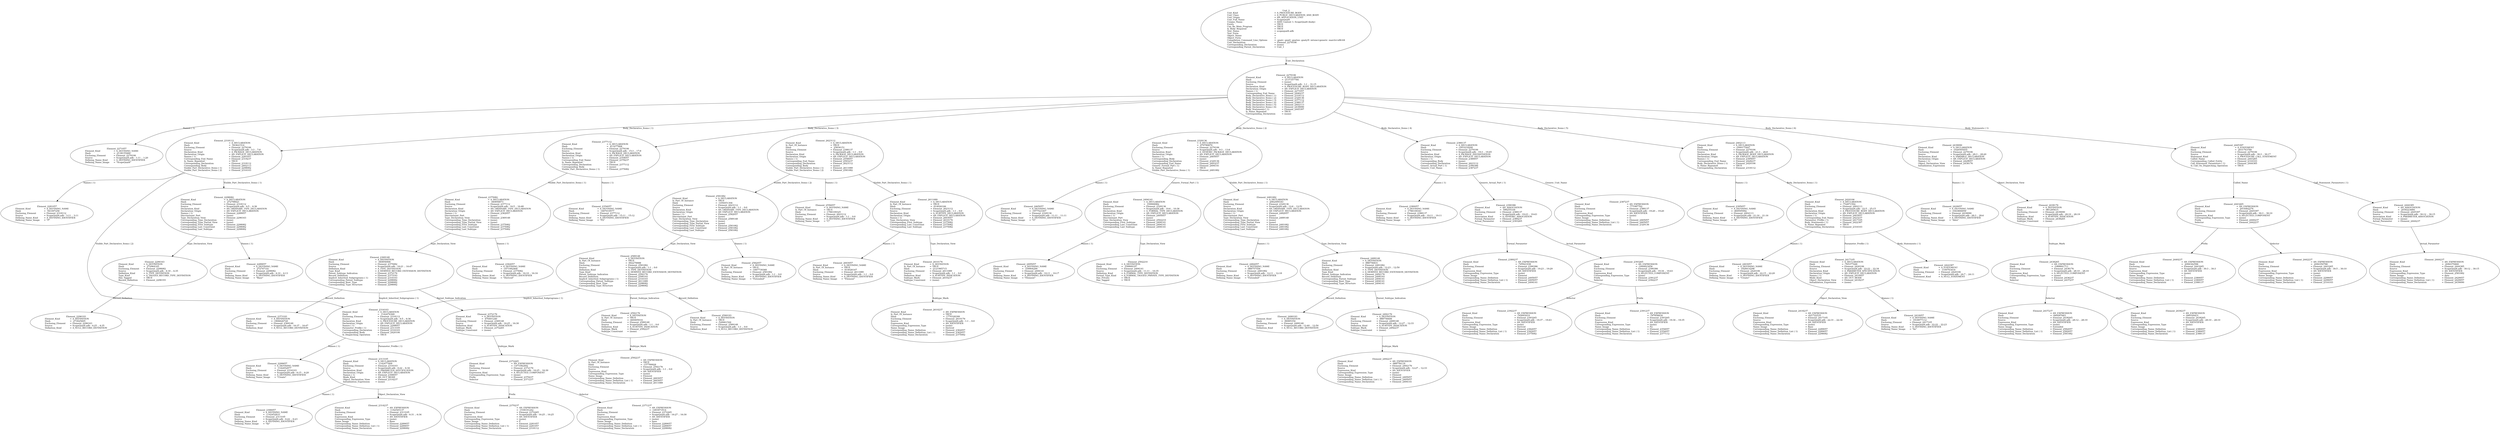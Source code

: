 digraph "scopequal4.adt" {
  Unit_2 -> Element_2279106
      [ label=Unit_Declaration ];
  Unit_2
      [ label=<<TABLE BORDER="0" CELLBORDER="0" CELLSPACING="0" CELLPADDING="0"> 
          <TR><TD COLSPAN="3">Unit_2</TD></TR>
          <TR><TD ALIGN="LEFT">Unit_Kind   </TD><TD> = </TD><TD ALIGN="LEFT">A_PROCEDURE_BODY</TD></TR>
          <TR><TD ALIGN="LEFT">Unit_Class   </TD><TD> = </TD><TD ALIGN="LEFT">A_PUBLIC_DECLARATION_AND_BODY</TD></TR>
          <TR><TD ALIGN="LEFT">Unit_Origin   </TD><TD> = </TD><TD ALIGN="LEFT">AN_APPLICATION_UNIT</TD></TR>
          <TR><TD ALIGN="LEFT">Unit_Full_Name    </TD><TD> = </TD><TD ALIGN="LEFT">ScopeQual4</TD></TR>
          <TR><TD ALIGN="LEFT">Unique_Name   </TD><TD> = </TD><TD ALIGN="LEFT">ASIS Context 1: ScopeQual4 (body)</TD></TR>
          <TR><TD ALIGN="LEFT">Exists  </TD><TD> = </TD><TD ALIGN="LEFT">TRUE</TD></TR>
          <TR><TD ALIGN="LEFT">Can_Be_Main_Program     </TD><TD> = </TD><TD ALIGN="LEFT">TRUE</TD></TR>
          <TR><TD ALIGN="LEFT">Is_Body_Required     </TD><TD> = </TD><TD ALIGN="LEFT">TRUE</TD></TR>
          <TR><TD ALIGN="LEFT">Text_Name   </TD><TD> = </TD><TD ALIGN="LEFT">scopequal4.adb</TD></TR>
          <TR><TD ALIGN="LEFT">Text_Form   </TD><TD> = </TD><TD ALIGN="LEFT"></TD></TR>
          <TR><TD ALIGN="LEFT">Object_Name   </TD><TD> = </TD><TD ALIGN="LEFT"></TD></TR>
          <TR><TD ALIGN="LEFT">Object_Form   </TD><TD> = </TD><TD ALIGN="LEFT"></TD></TR>
          <TR><TD ALIGN="LEFT">Compilation_Command_Line_Options         </TD><TD> = </TD><TD ALIGN="LEFT">-gnatc -gnatt -gnatws -gnatyN -mtune=generic -march=x86-64</TD></TR>
          <TR><TD ALIGN="LEFT">Unit_Declaration     </TD><TD> = </TD><TD ALIGN="LEFT">Element_2279106</TD></TR>
          <TR><TD ALIGN="LEFT">Corresponding_Declaration       </TD><TD> = </TD><TD ALIGN="LEFT">(none)</TD></TR>
          <TR><TD ALIGN="LEFT">Corresponding_Parent_Declaration         </TD><TD> = </TD><TD ALIGN="LEFT">Unit_1</TD></TR>
          </TABLE>> ];
  Element_2279106 -> Element_2271057
      [ label="Names ( 1)" ];
  Element_2279106 -> Element_2318112
      [ label="Body_Declarative_Items ( 1)" ];
  Element_2279106 -> Element_2329136
      [ label="Body_Declarative_Items ( 2)" ];
  Element_2279106 -> Element_2377112
      [ label="Body_Declarative_Items ( 3)" ];
  Element_2279106 -> Element_2388137
      [ label="Body_Declarative_Items ( 4)" ];
  Element_2279106 -> Element_2402113
      [ label="Body_Declarative_Items ( 5)" ];
  Element_2279106 -> Element_2439090
      [ label="Body_Declarative_Items ( 6)" ];
  Element_2279106 -> Element_2445397
      [ label="Body_Statements ( 1)" ];
  Element_2279106
      [ label=<<TABLE BORDER="0" CELLBORDER="0" CELLSPACING="0" CELLPADDING="0"> 
          <TR><TD COLSPAN="3">Element_2279106</TD></TR>
          <TR><TD ALIGN="LEFT">Element_Kind    </TD><TD> = </TD><TD ALIGN="LEFT">A_DECLARATION</TD></TR>
          <TR><TD ALIGN="LEFT">Hash  </TD><TD> = </TD><TD ALIGN="LEFT">-2137357784</TD></TR>
          <TR><TD ALIGN="LEFT">Enclosing_Element     </TD><TD> = </TD><TD ALIGN="LEFT">(none)</TD></TR>
          <TR><TD ALIGN="LEFT">Source  </TD><TD> = </TD><TD ALIGN="LEFT">ScopeQual4.adb - 1:1 .. 31:15</TD></TR>
          <TR><TD ALIGN="LEFT">Declaration_Kind     </TD><TD> = </TD><TD ALIGN="LEFT">A_PROCEDURE_BODY_DECLARATION</TD></TR>
          <TR><TD ALIGN="LEFT">Declaration_Origin     </TD><TD> = </TD><TD ALIGN="LEFT">AN_EXPLICIT_DECLARATION</TD></TR>
          <TR><TD ALIGN="LEFT">Names ( 1)   </TD><TD> = </TD><TD ALIGN="LEFT">Element_2271057</TD></TR>
          <TR><TD ALIGN="LEFT">Corresponding_End_Name      </TD><TD> = </TD><TD ALIGN="LEFT">Element_2446237</TD></TR>
          <TR><TD ALIGN="LEFT">Body_Declarative_Items ( 1)       </TD><TD> = </TD><TD ALIGN="LEFT">Element_2318112</TD></TR>
          <TR><TD ALIGN="LEFT">Body_Declarative_Items ( 2)       </TD><TD> = </TD><TD ALIGN="LEFT">Element_2329136</TD></TR>
          <TR><TD ALIGN="LEFT">Body_Declarative_Items ( 3)       </TD><TD> = </TD><TD ALIGN="LEFT">Element_2377112</TD></TR>
          <TR><TD ALIGN="LEFT">Body_Declarative_Items ( 4)       </TD><TD> = </TD><TD ALIGN="LEFT">Element_2388137</TD></TR>
          <TR><TD ALIGN="LEFT">Body_Declarative_Items ( 5)       </TD><TD> = </TD><TD ALIGN="LEFT">Element_2402113</TD></TR>
          <TR><TD ALIGN="LEFT">Body_Declarative_Items ( 6)       </TD><TD> = </TD><TD ALIGN="LEFT">Element_2439090</TD></TR>
          <TR><TD ALIGN="LEFT">Body_Statements ( 1)      </TD><TD> = </TD><TD ALIGN="LEFT">Element_2445397</TD></TR>
          <TR><TD ALIGN="LEFT">Is_Name_Repeated     </TD><TD> = </TD><TD ALIGN="LEFT">TRUE</TD></TR>
          <TR><TD ALIGN="LEFT">Corresponding_Declaration       </TD><TD> = </TD><TD ALIGN="LEFT">(none)</TD></TR>
          </TABLE>> ];
  Element_2271057
      [ label=<<TABLE BORDER="0" CELLBORDER="0" CELLSPACING="0" CELLPADDING="0"> 
          <TR><TD COLSPAN="3">Element_2271057</TD></TR>
          <TR><TD ALIGN="LEFT">Element_Kind    </TD><TD> = </TD><TD ALIGN="LEFT">A_DEFINING_NAME</TD></TR>
          <TR><TD ALIGN="LEFT">Hash  </TD><TD> = </TD><TD ALIGN="LEFT">-2138155480</TD></TR>
          <TR><TD ALIGN="LEFT">Enclosing_Element     </TD><TD> = </TD><TD ALIGN="LEFT">Element_2279106</TD></TR>
          <TR><TD ALIGN="LEFT">Source  </TD><TD> = </TD><TD ALIGN="LEFT">ScopeQual4.adb - 1:11 .. 1:20</TD></TR>
          <TR><TD ALIGN="LEFT">Defining_Name_Kind     </TD><TD> = </TD><TD ALIGN="LEFT">A_DEFINING_IDENTIFIER</TD></TR>
          <TR><TD ALIGN="LEFT">Defining_Name_Image     </TD><TD> = </TD><TD ALIGN="LEFT">"ScopeQual4"</TD></TR>
          </TABLE>> ];
  Element_2318112 -> Element_2281057
      [ label="Names ( 1)" ];
  Element_2318112 -> Element_2298082
      [ label="Visible_Part_Declarative_Items ( 1)" ];
  Element_2318112 -> Element_2316103
      [ label="Visible_Part_Declarative_Items ( 2)" ];
  Element_2318112
      [ label=<<TABLE BORDER="0" CELLBORDER="0" CELLSPACING="0" CELLPADDING="0"> 
          <TR><TD COLSPAN="3">Element_2318112</TD></TR>
          <TR><TD ALIGN="LEFT">Element_Kind    </TD><TD> = </TD><TD ALIGN="LEFT">A_DECLARATION</TD></TR>
          <TR><TD ALIGN="LEFT">Hash  </TD><TD> = </TD><TD ALIGN="LEFT"> 543621514</TD></TR>
          <TR><TD ALIGN="LEFT">Enclosing_Element     </TD><TD> = </TD><TD ALIGN="LEFT">Element_2279106</TD></TR>
          <TR><TD ALIGN="LEFT">Source  </TD><TD> = </TD><TD ALIGN="LEFT">ScopeQual4.adb - 3:3 .. 7:8</TD></TR>
          <TR><TD ALIGN="LEFT">Declaration_Kind     </TD><TD> = </TD><TD ALIGN="LEFT">A_PACKAGE_DECLARATION</TD></TR>
          <TR><TD ALIGN="LEFT">Declaration_Origin     </TD><TD> = </TD><TD ALIGN="LEFT">AN_EXPLICIT_DECLARATION</TD></TR>
          <TR><TD ALIGN="LEFT">Names ( 1)   </TD><TD> = </TD><TD ALIGN="LEFT">Element_2281057</TD></TR>
          <TR><TD ALIGN="LEFT">Corresponding_End_Name      </TD><TD> = </TD><TD ALIGN="LEFT">Element_2319237</TD></TR>
          <TR><TD ALIGN="LEFT">Is_Name_Repeated     </TD><TD> = </TD><TD ALIGN="LEFT">TRUE</TD></TR>
          <TR><TD ALIGN="LEFT">Corresponding_Declaration       </TD><TD> = </TD><TD ALIGN="LEFT">Element_2318112</TD></TR>
          <TR><TD ALIGN="LEFT">Corresponding_Body     </TD><TD> = </TD><TD ALIGN="LEFT">Element_2402113</TD></TR>
          <TR><TD ALIGN="LEFT">Visible_Part_Declarative_Items ( 1)         </TD><TD> = </TD><TD ALIGN="LEFT">Element_2298082</TD></TR>
          <TR><TD ALIGN="LEFT">Visible_Part_Declarative_Items ( 2)         </TD><TD> = </TD><TD ALIGN="LEFT">Element_2316103</TD></TR>
          </TABLE>> ];
  Element_2281057
      [ label=<<TABLE BORDER="0" CELLBORDER="0" CELLSPACING="0" CELLPADDING="0"> 
          <TR><TD COLSPAN="3">Element_2281057</TD></TR>
          <TR><TD ALIGN="LEFT">Element_Kind    </TD><TD> = </TD><TD ALIGN="LEFT">A_DEFINING_NAME</TD></TR>
          <TR><TD ALIGN="LEFT">Hash  </TD><TD> = </TD><TD ALIGN="LEFT"> 543397258</TD></TR>
          <TR><TD ALIGN="LEFT">Enclosing_Element     </TD><TD> = </TD><TD ALIGN="LEFT">Element_2318112</TD></TR>
          <TR><TD ALIGN="LEFT">Source  </TD><TD> = </TD><TD ALIGN="LEFT">ScopeQual4.adb - 3:11 .. 3:11</TD></TR>
          <TR><TD ALIGN="LEFT">Defining_Name_Kind     </TD><TD> = </TD><TD ALIGN="LEFT">A_DEFINING_IDENTIFIER</TD></TR>
          <TR><TD ALIGN="LEFT">Defining_Name_Image     </TD><TD> = </TD><TD ALIGN="LEFT">"P"</TD></TR>
          </TABLE>> ];
  Element_2298082 -> Element_2289057
      [ label="Names ( 1)" ];
  Element_2298082 -> Element_2296163
      [ label=Type_Declaration_View ];
  Element_2298082
      [ label=<<TABLE BORDER="0" CELLBORDER="0" CELLSPACING="0" CELLPADDING="0"> 
          <TR><TD COLSPAN="3">Element_2298082</TD></TR>
          <TR><TD ALIGN="LEFT">Element_Kind    </TD><TD> = </TD><TD ALIGN="LEFT">A_DECLARATION</TD></TR>
          <TR><TD ALIGN="LEFT">Hash  </TD><TD> = </TD><TD ALIGN="LEFT"> 272798021</TD></TR>
          <TR><TD ALIGN="LEFT">Enclosing_Element     </TD><TD> = </TD><TD ALIGN="LEFT">Element_2318112</TD></TR>
          <TR><TD ALIGN="LEFT">Source  </TD><TD> = </TD><TD ALIGN="LEFT">ScopeQual4.adb - 4:5 .. 4:36</TD></TR>
          <TR><TD ALIGN="LEFT">Declaration_Kind     </TD><TD> = </TD><TD ALIGN="LEFT">AN_ORDINARY_TYPE_DECLARATION</TD></TR>
          <TR><TD ALIGN="LEFT">Declaration_Origin     </TD><TD> = </TD><TD ALIGN="LEFT">AN_EXPLICIT_DECLARATION</TD></TR>
          <TR><TD ALIGN="LEFT">Names ( 1)   </TD><TD> = </TD><TD ALIGN="LEFT">Element_2289057</TD></TR>
          <TR><TD ALIGN="LEFT">Discriminant_Part     </TD><TD> = </TD><TD ALIGN="LEFT">(none)</TD></TR>
          <TR><TD ALIGN="LEFT">Type_Declaration_View      </TD><TD> = </TD><TD ALIGN="LEFT">Element_2296163</TD></TR>
          <TR><TD ALIGN="LEFT">Corresponding_Type_Declaration        </TD><TD> = </TD><TD ALIGN="LEFT">(none)</TD></TR>
          <TR><TD ALIGN="LEFT">Corresponding_Type_Partial_View        </TD><TD> = </TD><TD ALIGN="LEFT">(none)</TD></TR>
          <TR><TD ALIGN="LEFT">Corresponding_First_Subtype       </TD><TD> = </TD><TD ALIGN="LEFT">Element_2298082</TD></TR>
          <TR><TD ALIGN="LEFT">Corresponding_Last_Constraint        </TD><TD> = </TD><TD ALIGN="LEFT">Element_2298082</TD></TR>
          <TR><TD ALIGN="LEFT">Corresponding_Last_Subtype       </TD><TD> = </TD><TD ALIGN="LEFT">Element_2298082</TD></TR>
          </TABLE>> ];
  Element_2289057
      [ label=<<TABLE BORDER="0" CELLBORDER="0" CELLSPACING="0" CELLPADDING="0"> 
          <TR><TD COLSPAN="3">Element_2289057</TD></TR>
          <TR><TD ALIGN="LEFT">Element_Kind    </TD><TD> = </TD><TD ALIGN="LEFT">A_DEFINING_NAME</TD></TR>
          <TR><TD ALIGN="LEFT">Hash  </TD><TD> = </TD><TD ALIGN="LEFT"> 272747141</TD></TR>
          <TR><TD ALIGN="LEFT">Enclosing_Element     </TD><TD> = </TD><TD ALIGN="LEFT">Element_2298082</TD></TR>
          <TR><TD ALIGN="LEFT">Source  </TD><TD> = </TD><TD ALIGN="LEFT">ScopeQual4.adb - 4:10 .. 4:13</TD></TR>
          <TR><TD ALIGN="LEFT">Defining_Name_Kind     </TD><TD> = </TD><TD ALIGN="LEFT">A_DEFINING_IDENTIFIER</TD></TR>
          <TR><TD ALIGN="LEFT">Defining_Name_Image     </TD><TD> = </TD><TD ALIGN="LEFT">"Base"</TD></TR>
          </TABLE>> ];
  Element_2296163 -> Element_2296193
      [ label=Record_Definition ];
  Element_2296163
      [ label=<<TABLE BORDER="0" CELLBORDER="0" CELLSPACING="0" CELLPADDING="0"> 
          <TR><TD COLSPAN="3">Element_2296163</TD></TR>
          <TR><TD ALIGN="LEFT">Element_Kind    </TD><TD> = </TD><TD ALIGN="LEFT">A_DEFINITION</TD></TR>
          <TR><TD ALIGN="LEFT">Hash  </TD><TD> = </TD><TD ALIGN="LEFT"> 272964165</TD></TR>
          <TR><TD ALIGN="LEFT">Enclosing_Element     </TD><TD> = </TD><TD ALIGN="LEFT">Element_2298082</TD></TR>
          <TR><TD ALIGN="LEFT">Source  </TD><TD> = </TD><TD ALIGN="LEFT">ScopeQual4.adb - 4:18 .. 4:35</TD></TR>
          <TR><TD ALIGN="LEFT">Definition_Kind    </TD><TD> = </TD><TD ALIGN="LEFT">A_TYPE_DEFINITION</TD></TR>
          <TR><TD ALIGN="LEFT">Type_Kind   </TD><TD> = </TD><TD ALIGN="LEFT">A_TAGGED_RECORD_TYPE_DEFINITION</TD></TR>
          <TR><TD ALIGN="LEFT">Has_Tagged   </TD><TD> = </TD><TD ALIGN="LEFT">TRUE</TD></TR>
          <TR><TD ALIGN="LEFT">Record_Definition     </TD><TD> = </TD><TD ALIGN="LEFT">Element_2296193</TD></TR>
          </TABLE>> ];
  Element_2296193
      [ label=<<TABLE BORDER="0" CELLBORDER="0" CELLSPACING="0" CELLPADDING="0"> 
          <TR><TD COLSPAN="3">Element_2296193</TD></TR>
          <TR><TD ALIGN="LEFT">Element_Kind    </TD><TD> = </TD><TD ALIGN="LEFT">A_DEFINITION</TD></TR>
          <TR><TD ALIGN="LEFT">Hash  </TD><TD> = </TD><TD ALIGN="LEFT"> 273025605</TD></TR>
          <TR><TD ALIGN="LEFT">Enclosing_Element     </TD><TD> = </TD><TD ALIGN="LEFT">Element_2296163</TD></TR>
          <TR><TD ALIGN="LEFT">Source  </TD><TD> = </TD><TD ALIGN="LEFT">ScopeQual4.adb - 4:25 .. 4:35</TD></TR>
          <TR><TD ALIGN="LEFT">Definition_Kind    </TD><TD> = </TD><TD ALIGN="LEFT">A_NULL_RECORD_DEFINITION</TD></TR>
          </TABLE>> ];
  Element_2316103 -> Element_2299057
      [ label="Names ( 1)" ];
  Element_2316103 -> Element_2313105
      [ label="Parameter_Profile ( 1)" ];
  Element_2316103
      [ label=<<TABLE BORDER="0" CELLBORDER="0" CELLSPACING="0" CELLPADDING="0"> 
          <TR><TD COLSPAN="3">Element_2316103</TD></TR>
          <TR><TD ALIGN="LEFT">Element_Kind    </TD><TD> = </TD><TD ALIGN="LEFT">A_DECLARATION</TD></TR>
          <TR><TD ALIGN="LEFT">Hash  </TD><TD> = </TD><TD ALIGN="LEFT"> 1142476369</TD></TR>
          <TR><TD ALIGN="LEFT">Enclosing_Element     </TD><TD> = </TD><TD ALIGN="LEFT">Element_2318112</TD></TR>
          <TR><TD ALIGN="LEFT">Source  </TD><TD> = </TD><TD ALIGN="LEFT">ScopeQual4.adb - 6:5 .. 6:36</TD></TR>
          <TR><TD ALIGN="LEFT">Declaration_Kind     </TD><TD> = </TD><TD ALIGN="LEFT">A_PROCEDURE_DECLARATION</TD></TR>
          <TR><TD ALIGN="LEFT">Declaration_Origin     </TD><TD> = </TD><TD ALIGN="LEFT">AN_EXPLICIT_DECLARATION</TD></TR>
          <TR><TD ALIGN="LEFT">Names ( 1)   </TD><TD> = </TD><TD ALIGN="LEFT">Element_2299057</TD></TR>
          <TR><TD ALIGN="LEFT">Parameter_Profile ( 1)      </TD><TD> = </TD><TD ALIGN="LEFT">Element_2313105</TD></TR>
          <TR><TD ALIGN="LEFT">Corresponding_Declaration       </TD><TD> = </TD><TD ALIGN="LEFT">Element_2316103</TD></TR>
          <TR><TD ALIGN="LEFT">Corresponding_Body     </TD><TD> = </TD><TD ALIGN="LEFT">Element_2420106</TD></TR>
          <TR><TD ALIGN="LEFT">Is_Dispatching_Operation       </TD><TD> = </TD><TD ALIGN="LEFT">TRUE</TD></TR>
          </TABLE>> ];
  Element_2299057
      [ label=<<TABLE BORDER="0" CELLBORDER="0" CELLSPACING="0" CELLPADDING="0"> 
          <TR><TD COLSPAN="3">Element_2299057</TD></TR>
          <TR><TD ALIGN="LEFT">Element_Kind    </TD><TD> = </TD><TD ALIGN="LEFT">A_DEFINING_NAME</TD></TR>
          <TR><TD ALIGN="LEFT">Hash  </TD><TD> = </TD><TD ALIGN="LEFT"> 1142452977</TD></TR>
          <TR><TD ALIGN="LEFT">Enclosing_Element     </TD><TD> = </TD><TD ALIGN="LEFT">Element_2316103</TD></TR>
          <TR><TD ALIGN="LEFT">Source  </TD><TD> = </TD><TD ALIGN="LEFT">ScopeQual4.adb - 6:15 .. 6:20</TD></TR>
          <TR><TD ALIGN="LEFT">Defining_Name_Kind     </TD><TD> = </TD><TD ALIGN="LEFT">A_DEFINING_IDENTIFIER</TD></TR>
          <TR><TD ALIGN="LEFT">Defining_Name_Image     </TD><TD> = </TD><TD ALIGN="LEFT">"Create"</TD></TR>
          </TABLE>> ];
  Element_2313105 -> Element_2306057
      [ label="Names ( 1)" ];
  Element_2313105 -> Element_2314237
      [ label=Object_Declaration_View ];
  Element_2313105
      [ label=<<TABLE BORDER="0" CELLBORDER="0" CELLSPACING="0" CELLPADDING="0"> 
          <TR><TD COLSPAN="3">Element_2313105</TD></TR>
          <TR><TD ALIGN="LEFT">Element_Kind    </TD><TD> = </TD><TD ALIGN="LEFT">A_DECLARATION</TD></TR>
          <TR><TD ALIGN="LEFT">Hash  </TD><TD> = </TD><TD ALIGN="LEFT"> 1142477409</TD></TR>
          <TR><TD ALIGN="LEFT">Enclosing_Element     </TD><TD> = </TD><TD ALIGN="LEFT">Element_2316103</TD></TR>
          <TR><TD ALIGN="LEFT">Source  </TD><TD> = </TD><TD ALIGN="LEFT">ScopeQual4.adb - 6:22 .. 6:34</TD></TR>
          <TR><TD ALIGN="LEFT">Declaration_Kind     </TD><TD> = </TD><TD ALIGN="LEFT">A_PARAMETER_SPECIFICATION</TD></TR>
          <TR><TD ALIGN="LEFT">Declaration_Origin     </TD><TD> = </TD><TD ALIGN="LEFT">AN_EXPLICIT_DECLARATION</TD></TR>
          <TR><TD ALIGN="LEFT">Names ( 1)   </TD><TD> = </TD><TD ALIGN="LEFT">Element_2306057</TD></TR>
          <TR><TD ALIGN="LEFT">Mode_Kind   </TD><TD> = </TD><TD ALIGN="LEFT">AN_OUT_MODE</TD></TR>
          <TR><TD ALIGN="LEFT">Object_Declaration_View      </TD><TD> = </TD><TD ALIGN="LEFT">Element_2314237</TD></TR>
          <TR><TD ALIGN="LEFT">Initialization_Expression       </TD><TD> = </TD><TD ALIGN="LEFT">(none)</TD></TR>
          </TABLE>> ];
  Element_2306057
      [ label=<<TABLE BORDER="0" CELLBORDER="0" CELLSPACING="0" CELLPADDING="0"> 
          <TR><TD COLSPAN="3">Element_2306057</TD></TR>
          <TR><TD ALIGN="LEFT">Element_Kind    </TD><TD> = </TD><TD ALIGN="LEFT">A_DEFINING_NAME</TD></TR>
          <TR><TD ALIGN="LEFT">Hash  </TD><TD> = </TD><TD ALIGN="LEFT"> 1142452833</TD></TR>
          <TR><TD ALIGN="LEFT">Enclosing_Element     </TD><TD> = </TD><TD ALIGN="LEFT">Element_2313105</TD></TR>
          <TR><TD ALIGN="LEFT">Source  </TD><TD> = </TD><TD ALIGN="LEFT">ScopeQual4.adb - 6:22 .. 6:23</TD></TR>
          <TR><TD ALIGN="LEFT">Defining_Name_Kind     </TD><TD> = </TD><TD ALIGN="LEFT">A_DEFINING_IDENTIFIER</TD></TR>
          <TR><TD ALIGN="LEFT">Defining_Name_Image     </TD><TD> = </TD><TD ALIGN="LEFT">"bs"</TD></TR>
          </TABLE>> ];
  Element_2314237
      [ label=<<TABLE BORDER="0" CELLBORDER="0" CELLSPACING="0" CELLPADDING="0"> 
          <TR><TD COLSPAN="3">Element_2314237</TD></TR>
          <TR><TD ALIGN="LEFT">Element_Kind    </TD><TD> = </TD><TD ALIGN="LEFT">AN_EXPRESSION</TD></TR>
          <TR><TD ALIGN="LEFT">Hash  </TD><TD> = </TD><TD ALIGN="LEFT"> 1142545137</TD></TR>
          <TR><TD ALIGN="LEFT">Enclosing_Element     </TD><TD> = </TD><TD ALIGN="LEFT">Element_2313105</TD></TR>
          <TR><TD ALIGN="LEFT">Source  </TD><TD> = </TD><TD ALIGN="LEFT">ScopeQual4.adb - 6:31 .. 6:34</TD></TR>
          <TR><TD ALIGN="LEFT">Expression_Kind    </TD><TD> = </TD><TD ALIGN="LEFT">AN_IDENTIFIER</TD></TR>
          <TR><TD ALIGN="LEFT">Corresponding_Expression_Type        </TD><TD> = </TD><TD ALIGN="LEFT">(none)</TD></TR>
          <TR><TD ALIGN="LEFT">Name_Image   </TD><TD> = </TD><TD ALIGN="LEFT">Base</TD></TR>
          <TR><TD ALIGN="LEFT">Corresponding_Name_Definition        </TD><TD> = </TD><TD ALIGN="LEFT">Element_2289057</TD></TR>
          <TR><TD ALIGN="LEFT">Corresponding_Name_Definition_List ( 1)          </TD><TD> = </TD><TD ALIGN="LEFT">Element_2289057</TD></TR>
          <TR><TD ALIGN="LEFT">Corresponding_Name_Declaration        </TD><TD> = </TD><TD ALIGN="LEFT">Element_2298082</TD></TR>
          </TABLE>> ];
  Element_2329136 -> Element_2465057
      [ label="Names ( 1)" ];
  Element_2329136 -> Element_2494141
      [ label="Generic_Formal_Part ( 1)" ];
  Element_2329136 -> Element_2481082
      [ label="Visible_Part_Declarative_Items ( 1)" ];
  Element_2329136
      [ label=<<TABLE BORDER="0" CELLBORDER="0" CELLSPACING="0" CELLPADDING="0"> 
          <TR><TD COLSPAN="3">Element_2329136</TD></TR>
          <TR><TD ALIGN="LEFT">Element_Kind    </TD><TD> = </TD><TD ALIGN="LEFT">A_DECLARATION</TD></TR>
          <TR><TD ALIGN="LEFT">Hash  </TD><TD> = </TD><TD ALIGN="LEFT"> 679780870</TD></TR>
          <TR><TD ALIGN="LEFT">Enclosing_Element     </TD><TD> = </TD><TD ALIGN="LEFT">Element_2279106</TD></TR>
          <TR><TD ALIGN="LEFT">Source  </TD><TD> = </TD><TD ALIGN="LEFT">ScopeQual4.adb - 9:3 .. 13:8</TD></TR>
          <TR><TD ALIGN="LEFT">Declaration_Kind     </TD><TD> = </TD><TD ALIGN="LEFT">A_GENERIC_PACKAGE_DECLARATION</TD></TR>
          <TR><TD ALIGN="LEFT">Declaration_Origin     </TD><TD> = </TD><TD ALIGN="LEFT">AN_EXPLICIT_DECLARATION</TD></TR>
          <TR><TD ALIGN="LEFT">Names ( 1)   </TD><TD> = </TD><TD ALIGN="LEFT">Element_2465057</TD></TR>
          <TR><TD ALIGN="LEFT">Corresponding_Body     </TD><TD> = </TD><TD ALIGN="LEFT">(none)</TD></TR>
          <TR><TD ALIGN="LEFT">Corresponding_Declaration       </TD><TD> = </TD><TD ALIGN="LEFT">Element_2329136</TD></TR>
          <TR><TD ALIGN="LEFT">Corresponding_End_Name      </TD><TD> = </TD><TD ALIGN="LEFT">Element_2493237</TD></TR>
          <TR><TD ALIGN="LEFT">Generic_Formal_Part ( 1)       </TD><TD> = </TD><TD ALIGN="LEFT">Element_2494141</TD></TR>
          <TR><TD ALIGN="LEFT">Is_Name_Repeated     </TD><TD> = </TD><TD ALIGN="LEFT">TRUE</TD></TR>
          <TR><TD ALIGN="LEFT">Visible_Part_Declarative_Items ( 1)         </TD><TD> = </TD><TD ALIGN="LEFT">Element_2481082</TD></TR>
          </TABLE>> ];
  Element_2494141 -> Element_2495057
      [ label="Names ( 1)" ];
  Element_2494141 -> Element_2502210
      [ label=Type_Declaration_View ];
  Element_2494141
      [ label=<<TABLE BORDER="0" CELLBORDER="0" CELLSPACING="0" CELLPADDING="0"> 
          <TR><TD COLSPAN="3">Element_2494141</TD></TR>
          <TR><TD ALIGN="LEFT">Element_Kind    </TD><TD> = </TD><TD ALIGN="LEFT">A_DECLARATION</TD></TR>
          <TR><TD ALIGN="LEFT">Hash  </TD><TD> = </TD><TD ALIGN="LEFT"> 339906982</TD></TR>
          <TR><TD ALIGN="LEFT">Enclosing_Element     </TD><TD> = </TD><TD ALIGN="LEFT">Element_2329136</TD></TR>
          <TR><TD ALIGN="LEFT">Source  </TD><TD> = </TD><TD ALIGN="LEFT">ScopeQual4.adb - 10:6 .. 10:36</TD></TR>
          <TR><TD ALIGN="LEFT">Declaration_Kind     </TD><TD> = </TD><TD ALIGN="LEFT">A_FORMAL_TYPE_DECLARATION</TD></TR>
          <TR><TD ALIGN="LEFT">Declaration_Origin     </TD><TD> = </TD><TD ALIGN="LEFT">AN_EXPLICIT_DECLARATION</TD></TR>
          <TR><TD ALIGN="LEFT">Names ( 1)   </TD><TD> = </TD><TD ALIGN="LEFT">Element_2495057</TD></TR>
          <TR><TD ALIGN="LEFT">Discriminant_Part     </TD><TD> = </TD><TD ALIGN="LEFT">(none)</TD></TR>
          <TR><TD ALIGN="LEFT">Type_Declaration_View      </TD><TD> = </TD><TD ALIGN="LEFT">Element_2502210</TD></TR>
          <TR><TD ALIGN="LEFT">Corresponding_First_Subtype       </TD><TD> = </TD><TD ALIGN="LEFT">Element_2494141</TD></TR>
          <TR><TD ALIGN="LEFT">Corresponding_Last_Constraint        </TD><TD> = </TD><TD ALIGN="LEFT">Element_2494141</TD></TR>
          <TR><TD ALIGN="LEFT">Corresponding_Last_Subtype       </TD><TD> = </TD><TD ALIGN="LEFT">Element_2494141</TD></TR>
          </TABLE>> ];
  Element_2495057
      [ label=<<TABLE BORDER="0" CELLBORDER="0" CELLSPACING="0" CELLPADDING="0"> 
          <TR><TD COLSPAN="3">Element_2495057</TD></TR>
          <TR><TD ALIGN="LEFT">Element_Kind    </TD><TD> = </TD><TD ALIGN="LEFT">A_DEFINING_NAME</TD></TR>
          <TR><TD ALIGN="LEFT">Hash  </TD><TD> = </TD><TD ALIGN="LEFT"> 339904299</TD></TR>
          <TR><TD ALIGN="LEFT">Enclosing_Element     </TD><TD> = </TD><TD ALIGN="LEFT">Element_2494141</TD></TR>
          <TR><TD ALIGN="LEFT">Source  </TD><TD> = </TD><TD ALIGN="LEFT">ScopeQual4.adb - 10:11 .. 10:17</TD></TR>
          <TR><TD ALIGN="LEFT">Defining_Name_Kind     </TD><TD> = </TD><TD ALIGN="LEFT">A_DEFINING_IDENTIFIER</TD></TR>
          <TR><TD ALIGN="LEFT">Defining_Name_Image     </TD><TD> = </TD><TD ALIGN="LEFT">"Element"</TD></TR>
          </TABLE>> ];
  Element_2502210
      [ label=<<TABLE BORDER="0" CELLBORDER="0" CELLSPACING="0" CELLPADDING="0"> 
          <TR><TD COLSPAN="3">Element_2502210</TD></TR>
          <TR><TD ALIGN="LEFT">Element_Kind    </TD><TD> = </TD><TD ALIGN="LEFT">A_DEFINITION</TD></TR>
          <TR><TD ALIGN="LEFT">Hash  </TD><TD> = </TD><TD ALIGN="LEFT"> 339909197</TD></TR>
          <TR><TD ALIGN="LEFT">Enclosing_Element     </TD><TD> = </TD><TD ALIGN="LEFT">Element_2494141</TD></TR>
          <TR><TD ALIGN="LEFT">Source  </TD><TD> = </TD><TD ALIGN="LEFT">ScopeQual4.adb - 11:11 .. 10:35</TD></TR>
          <TR><TD ALIGN="LEFT">Definition_Kind    </TD><TD> = </TD><TD ALIGN="LEFT">A_FORMAL_TYPE_DEFINITION</TD></TR>
          <TR><TD ALIGN="LEFT">Formal_Type_Kind     </TD><TD> = </TD><TD ALIGN="LEFT">A_FORMAL_TAGGED_PRIVATE_TYPE_DEFINITION</TD></TR>
          <TR><TD ALIGN="LEFT">Has_Private   </TD><TD> = </TD><TD ALIGN="LEFT">TRUE</TD></TR>
          <TR><TD ALIGN="LEFT">Has_Tagged   </TD><TD> = </TD><TD ALIGN="LEFT">TRUE</TD></TR>
          </TABLE>> ];
  Element_2465057
      [ label=<<TABLE BORDER="0" CELLBORDER="0" CELLSPACING="0" CELLPADDING="0"> 
          <TR><TD COLSPAN="3">Element_2465057</TD></TR>
          <TR><TD ALIGN="LEFT">Element_Kind    </TD><TD> = </TD><TD ALIGN="LEFT">A_DEFINING_NAME</TD></TR>
          <TR><TD ALIGN="LEFT">Hash  </TD><TD> = </TD><TD ALIGN="LEFT">-1977523307</TD></TR>
          <TR><TD ALIGN="LEFT">Enclosing_Element     </TD><TD> = </TD><TD ALIGN="LEFT">Element_2329136</TD></TR>
          <TR><TD ALIGN="LEFT">Source  </TD><TD> = </TD><TD ALIGN="LEFT">ScopeQual4.adb - 11:11 .. 11:11</TD></TR>
          <TR><TD ALIGN="LEFT">Defining_Name_Kind     </TD><TD> = </TD><TD ALIGN="LEFT">A_DEFINING_IDENTIFIER</TD></TR>
          <TR><TD ALIGN="LEFT">Defining_Name_Image     </TD><TD> = </TD><TD ALIGN="LEFT">"G"</TD></TR>
          </TABLE>> ];
  Element_2481082 -> Element_2482057
      [ label="Names ( 1)" ];
  Element_2481082 -> Element_2489148
      [ label=Type_Declaration_View ];
  Element_2481082
      [ label=<<TABLE BORDER="0" CELLBORDER="0" CELLSPACING="0" CELLPADDING="0"> 
          <TR><TD COLSPAN="3">Element_2481082</TD></TR>
          <TR><TD ALIGN="LEFT">Element_Kind    </TD><TD> = </TD><TD ALIGN="LEFT">A_DECLARATION</TD></TR>
          <TR><TD ALIGN="LEFT">Hash  </TD><TD> = </TD><TD ALIGN="LEFT">-2062499183</TD></TR>
          <TR><TD ALIGN="LEFT">Enclosing_Element     </TD><TD> = </TD><TD ALIGN="LEFT">Element_2329136</TD></TR>
          <TR><TD ALIGN="LEFT">Source  </TD><TD> = </TD><TD ALIGN="LEFT">ScopeQual4.adb - 12:6 .. 12:51</TD></TR>
          <TR><TD ALIGN="LEFT">Declaration_Kind     </TD><TD> = </TD><TD ALIGN="LEFT">AN_ORDINARY_TYPE_DECLARATION</TD></TR>
          <TR><TD ALIGN="LEFT">Declaration_Origin     </TD><TD> = </TD><TD ALIGN="LEFT">AN_EXPLICIT_DECLARATION</TD></TR>
          <TR><TD ALIGN="LEFT">Names ( 1)   </TD><TD> = </TD><TD ALIGN="LEFT">Element_2482057</TD></TR>
          <TR><TD ALIGN="LEFT">Discriminant_Part     </TD><TD> = </TD><TD ALIGN="LEFT">(none)</TD></TR>
          <TR><TD ALIGN="LEFT">Type_Declaration_View      </TD><TD> = </TD><TD ALIGN="LEFT">Element_2489148</TD></TR>
          <TR><TD ALIGN="LEFT">Corresponding_Type_Declaration        </TD><TD> = </TD><TD ALIGN="LEFT">(none)</TD></TR>
          <TR><TD ALIGN="LEFT">Corresponding_Type_Partial_View        </TD><TD> = </TD><TD ALIGN="LEFT">(none)</TD></TR>
          <TR><TD ALIGN="LEFT">Corresponding_First_Subtype       </TD><TD> = </TD><TD ALIGN="LEFT">Element_2481082</TD></TR>
          <TR><TD ALIGN="LEFT">Corresponding_Last_Constraint        </TD><TD> = </TD><TD ALIGN="LEFT">Element_2481082</TD></TR>
          <TR><TD ALIGN="LEFT">Corresponding_Last_Subtype       </TD><TD> = </TD><TD ALIGN="LEFT">Element_2481082</TD></TR>
          </TABLE>> ];
  Element_2482057
      [ label=<<TABLE BORDER="0" CELLBORDER="0" CELLSPACING="0" CELLPADDING="0"> 
          <TR><TD COLSPAN="3">Element_2482057</TD></TR>
          <TR><TD ALIGN="LEFT">Element_Kind    </TD><TD> = </TD><TD ALIGN="LEFT">A_DEFINING_NAME</TD></TR>
          <TR><TD ALIGN="LEFT">Hash  </TD><TD> = </TD><TD ALIGN="LEFT">-988757558</TD></TR>
          <TR><TD ALIGN="LEFT">Enclosing_Element     </TD><TD> = </TD><TD ALIGN="LEFT">Element_2481082</TD></TR>
          <TR><TD ALIGN="LEFT">Source  </TD><TD> = </TD><TD ALIGN="LEFT">ScopeQual4.adb - 12:11 .. 12:18</TD></TR>
          <TR><TD ALIGN="LEFT">Defining_Name_Kind     </TD><TD> = </TD><TD ALIGN="LEFT">A_DEFINING_IDENTIFIER</TD></TR>
          <TR><TD ALIGN="LEFT">Defining_Name_Image     </TD><TD> = </TD><TD ALIGN="LEFT">"Extended"</TD></TR>
          </TABLE>> ];
  Element_2489148 -> Element_2492176
      [ label=Parent_Subtype_Indication ];
  Element_2489148 -> Element_2490193
      [ label=Record_Definition ];
  Element_2489148
      [ label=<<TABLE BORDER="0" CELLBORDER="0" CELLSPACING="0" CELLPADDING="0"> 
          <TR><TD COLSPAN="3">Element_2489148</TD></TR>
          <TR><TD ALIGN="LEFT">Element_Kind    </TD><TD> = </TD><TD ALIGN="LEFT">A_DEFINITION</TD></TR>
          <TR><TD ALIGN="LEFT">Hash  </TD><TD> = </TD><TD ALIGN="LEFT">-988756831</TD></TR>
          <TR><TD ALIGN="LEFT">Enclosing_Element     </TD><TD> = </TD><TD ALIGN="LEFT">Element_2481082</TD></TR>
          <TR><TD ALIGN="LEFT">Source  </TD><TD> = </TD><TD ALIGN="LEFT">ScopeQual4.adb - 12:23 .. 12:50</TD></TR>
          <TR><TD ALIGN="LEFT">Definition_Kind    </TD><TD> = </TD><TD ALIGN="LEFT">A_TYPE_DEFINITION</TD></TR>
          <TR><TD ALIGN="LEFT">Type_Kind   </TD><TD> = </TD><TD ALIGN="LEFT">A_DERIVED_RECORD_EXTENSION_DEFINITION</TD></TR>
          <TR><TD ALIGN="LEFT">Parent_Subtype_Indication       </TD><TD> = </TD><TD ALIGN="LEFT">Element_2492176</TD></TR>
          <TR><TD ALIGN="LEFT">Record_Definition     </TD><TD> = </TD><TD ALIGN="LEFT">Element_2490193</TD></TR>
          <TR><TD ALIGN="LEFT">Corresponding_Parent_Subtype        </TD><TD> = </TD><TD ALIGN="LEFT">Element_2494141</TD></TR>
          <TR><TD ALIGN="LEFT">Corresponding_Root_Type      </TD><TD> = </TD><TD ALIGN="LEFT">Element_2494141</TD></TR>
          <TR><TD ALIGN="LEFT">Corresponding_Type_Structure        </TD><TD> = </TD><TD ALIGN="LEFT">Element_2494141</TD></TR>
          </TABLE>> ];
  Element_2492176 -> Element_2492237
      [ label=Subtype_Mark ];
  Element_2492176
      [ label=<<TABLE BORDER="0" CELLBORDER="0" CELLSPACING="0" CELLPADDING="0"> 
          <TR><TD COLSPAN="3">Element_2492176</TD></TR>
          <TR><TD ALIGN="LEFT">Element_Kind    </TD><TD> = </TD><TD ALIGN="LEFT">A_DEFINITION</TD></TR>
          <TR><TD ALIGN="LEFT">Hash  </TD><TD> = </TD><TD ALIGN="LEFT">-988756606</TD></TR>
          <TR><TD ALIGN="LEFT">Enclosing_Element     </TD><TD> = </TD><TD ALIGN="LEFT">Element_2489148</TD></TR>
          <TR><TD ALIGN="LEFT">Source  </TD><TD> = </TD><TD ALIGN="LEFT">ScopeQual4.adb - 12:27 .. 12:33</TD></TR>
          <TR><TD ALIGN="LEFT">Definition_Kind    </TD><TD> = </TD><TD ALIGN="LEFT">A_SUBTYPE_INDICATION</TD></TR>
          <TR><TD ALIGN="LEFT">Subtype_Mark    </TD><TD> = </TD><TD ALIGN="LEFT">Element_2492237</TD></TR>
          <TR><TD ALIGN="LEFT">Subtype_Constraint     </TD><TD> = </TD><TD ALIGN="LEFT">(none)</TD></TR>
          </TABLE>> ];
  Element_2492237
      [ label=<<TABLE BORDER="0" CELLBORDER="0" CELLSPACING="0" CELLPADDING="0"> 
          <TR><TD COLSPAN="3">Element_2492237</TD></TR>
          <TR><TD ALIGN="LEFT">Element_Kind    </TD><TD> = </TD><TD ALIGN="LEFT">AN_EXPRESSION</TD></TR>
          <TR><TD ALIGN="LEFT">Hash  </TD><TD> = </TD><TD ALIGN="LEFT">-988756118</TD></TR>
          <TR><TD ALIGN="LEFT">Enclosing_Element     </TD><TD> = </TD><TD ALIGN="LEFT">Element_2492176</TD></TR>
          <TR><TD ALIGN="LEFT">Source  </TD><TD> = </TD><TD ALIGN="LEFT">ScopeQual4.adb - 12:27 .. 12:33</TD></TR>
          <TR><TD ALIGN="LEFT">Expression_Kind    </TD><TD> = </TD><TD ALIGN="LEFT">AN_IDENTIFIER</TD></TR>
          <TR><TD ALIGN="LEFT">Corresponding_Expression_Type        </TD><TD> = </TD><TD ALIGN="LEFT">(none)</TD></TR>
          <TR><TD ALIGN="LEFT">Name_Image   </TD><TD> = </TD><TD ALIGN="LEFT">Element</TD></TR>
          <TR><TD ALIGN="LEFT">Corresponding_Name_Definition        </TD><TD> = </TD><TD ALIGN="LEFT">Element_2495057</TD></TR>
          <TR><TD ALIGN="LEFT">Corresponding_Name_Definition_List ( 1)          </TD><TD> = </TD><TD ALIGN="LEFT">Element_2495057</TD></TR>
          <TR><TD ALIGN="LEFT">Corresponding_Name_Declaration        </TD><TD> = </TD><TD ALIGN="LEFT">Element_2494141</TD></TR>
          </TABLE>> ];
  Element_2490193
      [ label=<<TABLE BORDER="0" CELLBORDER="0" CELLSPACING="0" CELLPADDING="0"> 
          <TR><TD COLSPAN="3">Element_2490193</TD></TR>
          <TR><TD ALIGN="LEFT">Element_Kind    </TD><TD> = </TD><TD ALIGN="LEFT">A_DEFINITION</TD></TR>
          <TR><TD ALIGN="LEFT">Hash  </TD><TD> = </TD><TD ALIGN="LEFT"> 84985354</TD></TR>
          <TR><TD ALIGN="LEFT">Enclosing_Element     </TD><TD> = </TD><TD ALIGN="LEFT">Element_2489148</TD></TR>
          <TR><TD ALIGN="LEFT">Source  </TD><TD> = </TD><TD ALIGN="LEFT">ScopeQual4.adb - 12:40 .. 12:50</TD></TR>
          <TR><TD ALIGN="LEFT">Definition_Kind    </TD><TD> = </TD><TD ALIGN="LEFT">A_NULL_RECORD_DEFINITION</TD></TR>
          </TABLE>> ];
  Element_2377112 -> Element_2354057
      [ label="Names ( 1)" ];
  Element_2377112 -> Element_2375082
      [ label="Visible_Part_Declarative_Items ( 1)" ];
  Element_2377112
      [ label=<<TABLE BORDER="0" CELLBORDER="0" CELLSPACING="0" CELLPADDING="0"> 
          <TR><TD COLSPAN="3">Element_2377112</TD></TR>
          <TR><TD ALIGN="LEFT">Element_Kind    </TD><TD> = </TD><TD ALIGN="LEFT">A_DECLARATION</TD></TR>
          <TR><TD ALIGN="LEFT">Hash  </TD><TD> = </TD><TD ALIGN="LEFT"> 413277808</TD></TR>
          <TR><TD ALIGN="LEFT">Enclosing_Element     </TD><TD> = </TD><TD ALIGN="LEFT">Element_2279106</TD></TR>
          <TR><TD ALIGN="LEFT">Source  </TD><TD> = </TD><TD ALIGN="LEFT">ScopeQual4.adb - 15:3 .. 17:9</TD></TR>
          <TR><TD ALIGN="LEFT">Declaration_Kind     </TD><TD> = </TD><TD ALIGN="LEFT">A_PACKAGE_DECLARATION</TD></TR>
          <TR><TD ALIGN="LEFT">Declaration_Origin     </TD><TD> = </TD><TD ALIGN="LEFT">AN_EXPLICIT_DECLARATION</TD></TR>
          <TR><TD ALIGN="LEFT">Names ( 1)   </TD><TD> = </TD><TD ALIGN="LEFT">Element_2354057</TD></TR>
          <TR><TD ALIGN="LEFT">Corresponding_End_Name      </TD><TD> = </TD><TD ALIGN="LEFT">Element_2378237</TD></TR>
          <TR><TD ALIGN="LEFT">Is_Name_Repeated     </TD><TD> = </TD><TD ALIGN="LEFT">TRUE</TD></TR>
          <TR><TD ALIGN="LEFT">Corresponding_Declaration       </TD><TD> = </TD><TD ALIGN="LEFT">Element_2377112</TD></TR>
          <TR><TD ALIGN="LEFT">Corresponding_Body     </TD><TD> = </TD><TD ALIGN="LEFT">(none)</TD></TR>
          <TR><TD ALIGN="LEFT">Visible_Part_Declarative_Items ( 1)         </TD><TD> = </TD><TD ALIGN="LEFT">Element_2375082</TD></TR>
          </TABLE>> ];
  Element_2354057
      [ label=<<TABLE BORDER="0" CELLBORDER="0" CELLSPACING="0" CELLPADDING="0"> 
          <TR><TD COLSPAN="3">Element_2354057</TD></TR>
          <TR><TD ALIGN="LEFT">Element_Kind    </TD><TD> = </TD><TD ALIGN="LEFT">A_DEFINING_NAME</TD></TR>
          <TR><TD ALIGN="LEFT">Hash  </TD><TD> = </TD><TD ALIGN="LEFT"> 1487019577</TD></TR>
          <TR><TD ALIGN="LEFT">Enclosing_Element     </TD><TD> = </TD><TD ALIGN="LEFT">Element_2377112</TD></TR>
          <TR><TD ALIGN="LEFT">Source  </TD><TD> = </TD><TD ALIGN="LEFT">ScopeQual4.adb - 15:11 .. 15:12</TD></TR>
          <TR><TD ALIGN="LEFT">Defining_Name_Kind     </TD><TD> = </TD><TD ALIGN="LEFT">A_DEFINING_IDENTIFIER</TD></TR>
          <TR><TD ALIGN="LEFT">Defining_Name_Image     </TD><TD> = </TD><TD ALIGN="LEFT">"P2"</TD></TR>
          </TABLE>> ];
  Element_2375082 -> Element_2362057
      [ label="Names ( 1)" ];
  Element_2375082 -> Element_2369148
      [ label=Type_Declaration_View ];
  Element_2375082
      [ label=<<TABLE BORDER="0" CELLBORDER="0" CELLSPACING="0" CELLPADDING="0"> 
          <TR><TD COLSPAN="3">Element_2375082</TD></TR>
          <TR><TD ALIGN="LEFT">Element_Kind    </TD><TD> = </TD><TD ALIGN="LEFT">A_DECLARATION</TD></TR>
          <TR><TD ALIGN="LEFT">Hash  </TD><TD> = </TD><TD ALIGN="LEFT"> 340856873</TD></TR>
          <TR><TD ALIGN="LEFT">Enclosing_Element     </TD><TD> = </TD><TD ALIGN="LEFT">Element_2377112</TD></TR>
          <TR><TD ALIGN="LEFT">Source  </TD><TD> = </TD><TD ALIGN="LEFT">ScopeQual4.adb - 16:5 .. 16:48</TD></TR>
          <TR><TD ALIGN="LEFT">Declaration_Kind     </TD><TD> = </TD><TD ALIGN="LEFT">AN_ORDINARY_TYPE_DECLARATION</TD></TR>
          <TR><TD ALIGN="LEFT">Declaration_Origin     </TD><TD> = </TD><TD ALIGN="LEFT">AN_EXPLICIT_DECLARATION</TD></TR>
          <TR><TD ALIGN="LEFT">Names ( 1)   </TD><TD> = </TD><TD ALIGN="LEFT">Element_2362057</TD></TR>
          <TR><TD ALIGN="LEFT">Discriminant_Part     </TD><TD> = </TD><TD ALIGN="LEFT">(none)</TD></TR>
          <TR><TD ALIGN="LEFT">Type_Declaration_View      </TD><TD> = </TD><TD ALIGN="LEFT">Element_2369148</TD></TR>
          <TR><TD ALIGN="LEFT">Corresponding_Type_Declaration        </TD><TD> = </TD><TD ALIGN="LEFT">(none)</TD></TR>
          <TR><TD ALIGN="LEFT">Corresponding_Type_Partial_View        </TD><TD> = </TD><TD ALIGN="LEFT">(none)</TD></TR>
          <TR><TD ALIGN="LEFT">Corresponding_First_Subtype       </TD><TD> = </TD><TD ALIGN="LEFT">Element_2375082</TD></TR>
          <TR><TD ALIGN="LEFT">Corresponding_Last_Constraint        </TD><TD> = </TD><TD ALIGN="LEFT">Element_2375082</TD></TR>
          <TR><TD ALIGN="LEFT">Corresponding_Last_Subtype       </TD><TD> = </TD><TD ALIGN="LEFT">Element_2375082</TD></TR>
          </TABLE>> ];
  Element_2362057
      [ label=<<TABLE BORDER="0" CELLBORDER="0" CELLSPACING="0" CELLPADDING="0"> 
          <TR><TD COLSPAN="3">Element_2362057</TD></TR>
          <TR><TD ALIGN="LEFT">Element_Kind    </TD><TD> = </TD><TD ALIGN="LEFT">A_DEFINING_NAME</TD></TR>
          <TR><TD ALIGN="LEFT">Hash  </TD><TD> = </TD><TD ALIGN="LEFT">-1471082468</TD></TR>
          <TR><TD ALIGN="LEFT">Enclosing_Element     </TD><TD> = </TD><TD ALIGN="LEFT">Element_2375082</TD></TR>
          <TR><TD ALIGN="LEFT">Source  </TD><TD> = </TD><TD ALIGN="LEFT">ScopeQual4.adb - 16:10 .. 16:16</TD></TR>
          <TR><TD ALIGN="LEFT">Defining_Name_Kind     </TD><TD> = </TD><TD ALIGN="LEFT">A_DEFINING_IDENTIFIER</TD></TR>
          <TR><TD ALIGN="LEFT">Defining_Name_Image     </TD><TD> = </TD><TD ALIGN="LEFT">"Derived"</TD></TR>
          </TABLE>> ];
  Element_2369148 -> Element_2372176
      [ label=Parent_Subtype_Indication ];
  Element_2369148 -> Element_2373193
      [ label=Record_Definition ];
  Element_2369148 -> Element_2316103
      [ label="Implicit_Inherited_Subprograms ( 1)" ];
  Element_2369148
      [ label=<<TABLE BORDER="0" CELLBORDER="0" CELLSPACING="0" CELLPADDING="0"> 
          <TR><TD COLSPAN="3">Element_2369148</TD></TR>
          <TR><TD ALIGN="LEFT">Element_Kind    </TD><TD> = </TD><TD ALIGN="LEFT">A_DEFINITION</TD></TR>
          <TR><TD ALIGN="LEFT">Hash  </TD><TD> = </TD><TD ALIGN="LEFT"> 340856906</TD></TR>
          <TR><TD ALIGN="LEFT">Enclosing_Element     </TD><TD> = </TD><TD ALIGN="LEFT">Element_2375082</TD></TR>
          <TR><TD ALIGN="LEFT">Source  </TD><TD> = </TD><TD ALIGN="LEFT">ScopeQual4.adb - 16:21 .. 16:47</TD></TR>
          <TR><TD ALIGN="LEFT">Definition_Kind    </TD><TD> = </TD><TD ALIGN="LEFT">A_TYPE_DEFINITION</TD></TR>
          <TR><TD ALIGN="LEFT">Type_Kind   </TD><TD> = </TD><TD ALIGN="LEFT">A_DERIVED_RECORD_EXTENSION_DEFINITION</TD></TR>
          <TR><TD ALIGN="LEFT">Parent_Subtype_Indication       </TD><TD> = </TD><TD ALIGN="LEFT">Element_2372176</TD></TR>
          <TR><TD ALIGN="LEFT">Record_Definition     </TD><TD> = </TD><TD ALIGN="LEFT">Element_2373193</TD></TR>
          <TR><TD ALIGN="LEFT">Implicit_Inherited_Subprograms ( 1)         </TD><TD> = </TD><TD ALIGN="LEFT">Element_2316103</TD></TR>
          <TR><TD ALIGN="LEFT">Corresponding_Parent_Subtype        </TD><TD> = </TD><TD ALIGN="LEFT">Element_2298082</TD></TR>
          <TR><TD ALIGN="LEFT">Corresponding_Root_Type      </TD><TD> = </TD><TD ALIGN="LEFT">Element_2298082</TD></TR>
          <TR><TD ALIGN="LEFT">Corresponding_Type_Structure        </TD><TD> = </TD><TD ALIGN="LEFT">Element_2298082</TD></TR>
          </TABLE>> ];
  Element_2372176 -> Element_2372265
      [ label=Subtype_Mark ];
  Element_2372176
      [ label=<<TABLE BORDER="0" CELLBORDER="0" CELLSPACING="0" CELLPADDING="0"> 
          <TR><TD COLSPAN="3">Element_2372176</TD></TR>
          <TR><TD ALIGN="LEFT">Element_Kind    </TD><TD> = </TD><TD ALIGN="LEFT">A_DEFINITION</TD></TR>
          <TR><TD ALIGN="LEFT">Hash  </TD><TD> = </TD><TD ALIGN="LEFT"> 676401240</TD></TR>
          <TR><TD ALIGN="LEFT">Enclosing_Element     </TD><TD> = </TD><TD ALIGN="LEFT">Element_2369148</TD></TR>
          <TR><TD ALIGN="LEFT">Source  </TD><TD> = </TD><TD ALIGN="LEFT">ScopeQual4.adb - 16:25 .. 16:30</TD></TR>
          <TR><TD ALIGN="LEFT">Definition_Kind    </TD><TD> = </TD><TD ALIGN="LEFT">A_SUBTYPE_INDICATION</TD></TR>
          <TR><TD ALIGN="LEFT">Subtype_Mark    </TD><TD> = </TD><TD ALIGN="LEFT">Element_2372265</TD></TR>
          <TR><TD ALIGN="LEFT">Subtype_Constraint     </TD><TD> = </TD><TD ALIGN="LEFT">(none)</TD></TR>
          </TABLE>> ];
  Element_2372265 -> Element_2370237
      [ label=Prefix ];
  Element_2372265 -> Element_2371237
      [ label=Selector ];
  Element_2372265
      [ label=<<TABLE BORDER="0" CELLBORDER="0" CELLSPACING="0" CELLPADDING="0"> 
          <TR><TD COLSPAN="3">Element_2372265</TD></TR>
          <TR><TD ALIGN="LEFT">Element_Kind    </TD><TD> = </TD><TD ALIGN="LEFT">AN_EXPRESSION</TD></TR>
          <TR><TD ALIGN="LEFT">Hash  </TD><TD> = </TD><TD ALIGN="LEFT">-1471082492</TD></TR>
          <TR><TD ALIGN="LEFT">Enclosing_Element     </TD><TD> = </TD><TD ALIGN="LEFT">Element_2372176</TD></TR>
          <TR><TD ALIGN="LEFT">Source  </TD><TD> = </TD><TD ALIGN="LEFT">ScopeQual4.adb - 16:25 .. 16:30</TD></TR>
          <TR><TD ALIGN="LEFT">Expression_Kind    </TD><TD> = </TD><TD ALIGN="LEFT">A_SELECTED_COMPONENT</TD></TR>
          <TR><TD ALIGN="LEFT">Corresponding_Expression_Type        </TD><TD> = </TD><TD ALIGN="LEFT">(none)</TD></TR>
          <TR><TD ALIGN="LEFT">Prefix  </TD><TD> = </TD><TD ALIGN="LEFT">Element_2370237</TD></TR>
          <TR><TD ALIGN="LEFT">Selector   </TD><TD> = </TD><TD ALIGN="LEFT">Element_2371237</TD></TR>
          </TABLE>> ];
  Element_2370237
      [ label=<<TABLE BORDER="0" CELLBORDER="0" CELLSPACING="0" CELLPADDING="0"> 
          <TR><TD COLSPAN="3">Element_2370237</TD></TR>
          <TR><TD ALIGN="LEFT">Element_Kind    </TD><TD> = </TD><TD ALIGN="LEFT">AN_EXPRESSION</TD></TR>
          <TR><TD ALIGN="LEFT">Hash  </TD><TD> = </TD><TD ALIGN="LEFT">-1538191242</TD></TR>
          <TR><TD ALIGN="LEFT">Enclosing_Element     </TD><TD> = </TD><TD ALIGN="LEFT">Element_2372265</TD></TR>
          <TR><TD ALIGN="LEFT">Source  </TD><TD> = </TD><TD ALIGN="LEFT">ScopeQual4.adb - 16:25 .. 16:25</TD></TR>
          <TR><TD ALIGN="LEFT">Expression_Kind    </TD><TD> = </TD><TD ALIGN="LEFT">AN_IDENTIFIER</TD></TR>
          <TR><TD ALIGN="LEFT">Corresponding_Expression_Type        </TD><TD> = </TD><TD ALIGN="LEFT">(none)</TD></TR>
          <TR><TD ALIGN="LEFT">Name_Image   </TD><TD> = </TD><TD ALIGN="LEFT">P</TD></TR>
          <TR><TD ALIGN="LEFT">Corresponding_Name_Definition        </TD><TD> = </TD><TD ALIGN="LEFT">Element_2281057</TD></TR>
          <TR><TD ALIGN="LEFT">Corresponding_Name_Definition_List ( 1)          </TD><TD> = </TD><TD ALIGN="LEFT">Element_2281057</TD></TR>
          <TR><TD ALIGN="LEFT">Corresponding_Name_Declaration        </TD><TD> = </TD><TD ALIGN="LEFT">Element_2318112</TD></TR>
          </TABLE>> ];
  Element_2371237
      [ label=<<TABLE BORDER="0" CELLBORDER="0" CELLSPACING="0" CELLPADDING="0"> 
          <TR><TD COLSPAN="3">Element_2371237</TD></TR>
          <TR><TD ALIGN="LEFT">Element_Kind    </TD><TD> = </TD><TD ALIGN="LEFT">AN_EXPRESSION</TD></TR>
          <TR><TD ALIGN="LEFT">Hash  </TD><TD> = </TD><TD ALIGN="LEFT">-1403973514</TD></TR>
          <TR><TD ALIGN="LEFT">Enclosing_Element     </TD><TD> = </TD><TD ALIGN="LEFT">Element_2372265</TD></TR>
          <TR><TD ALIGN="LEFT">Source  </TD><TD> = </TD><TD ALIGN="LEFT">ScopeQual4.adb - 16:27 .. 16:30</TD></TR>
          <TR><TD ALIGN="LEFT">Expression_Kind    </TD><TD> = </TD><TD ALIGN="LEFT">AN_IDENTIFIER</TD></TR>
          <TR><TD ALIGN="LEFT">Corresponding_Expression_Type        </TD><TD> = </TD><TD ALIGN="LEFT">(none)</TD></TR>
          <TR><TD ALIGN="LEFT">Name_Image   </TD><TD> = </TD><TD ALIGN="LEFT">base</TD></TR>
          <TR><TD ALIGN="LEFT">Corresponding_Name_Definition        </TD><TD> = </TD><TD ALIGN="LEFT">Element_2289057</TD></TR>
          <TR><TD ALIGN="LEFT">Corresponding_Name_Definition_List ( 1)          </TD><TD> = </TD><TD ALIGN="LEFT">Element_2289057</TD></TR>
          <TR><TD ALIGN="LEFT">Corresponding_Name_Declaration        </TD><TD> = </TD><TD ALIGN="LEFT">Element_2298082</TD></TR>
          </TABLE>> ];
  Element_2373193
      [ label=<<TABLE BORDER="0" CELLBORDER="0" CELLSPACING="0" CELLPADDING="0"> 
          <TR><TD COLSPAN="3">Element_2373193</TD></TR>
          <TR><TD ALIGN="LEFT">Element_Kind    </TD><TD> = </TD><TD ALIGN="LEFT">A_DEFINITION</TD></TR>
          <TR><TD ALIGN="LEFT">Hash  </TD><TD> = </TD><TD ALIGN="LEFT">-1806626720</TD></TR>
          <TR><TD ALIGN="LEFT">Enclosing_Element     </TD><TD> = </TD><TD ALIGN="LEFT">Element_2369148</TD></TR>
          <TR><TD ALIGN="LEFT">Source  </TD><TD> = </TD><TD ALIGN="LEFT">ScopeQual4.adb - 16:37 .. 16:47</TD></TR>
          <TR><TD ALIGN="LEFT">Definition_Kind    </TD><TD> = </TD><TD ALIGN="LEFT">A_NULL_RECORD_DEFINITION</TD></TR>
          </TABLE>> ];
  Element_2388137 -> Element_2380057
      [ label="Names ( 1)" ];
  Element_2623112 -> Element_2556057
      [ label="Names ( 1)" ];
  Element_2623112 -> Element_2611089
      [ label="Visible_Part_Declarative_Items ( 1)" ];
  Element_2623112 -> Element_2581082
      [ label="Visible_Part_Declarative_Items ( 2)" ];
  Element_2623112
      [ label=<<TABLE BORDER="0" CELLBORDER="0" CELLSPACING="0" CELLPADDING="0"> 
          <TR><TD COLSPAN="3">Element_2623112</TD></TR>
          <TR><TD ALIGN="LEFT">Element_Kind    </TD><TD> = </TD><TD ALIGN="LEFT">A_DECLARATION</TD></TR>
          <TR><TD ALIGN="LEFT">Is_Part_Of_Instance     </TD><TD> = </TD><TD ALIGN="LEFT">TRUE</TD></TR>
          <TR><TD ALIGN="LEFT">Hash  </TD><TD> = </TD><TD ALIGN="LEFT"> 25836151</TD></TR>
          <TR><TD ALIGN="LEFT">Enclosing_Element     </TD><TD> = </TD><TD ALIGN="LEFT">Element_2388137</TD></TR>
          <TR><TD ALIGN="LEFT">Source  </TD><TD> = </TD><TD ALIGN="LEFT">ScopeQual4.adb - 1:1 .. 0:0</TD></TR>
          <TR><TD ALIGN="LEFT">Declaration_Kind     </TD><TD> = </TD><TD ALIGN="LEFT">A_PACKAGE_DECLARATION</TD></TR>
          <TR><TD ALIGN="LEFT">Declaration_Origin     </TD><TD> = </TD><TD ALIGN="LEFT">AN_EXPLICIT_DECLARATION</TD></TR>
          <TR><TD ALIGN="LEFT">Names ( 1)   </TD><TD> = </TD><TD ALIGN="LEFT">Element_2556057</TD></TR>
          <TR><TD ALIGN="LEFT">Corresponding_End_Name      </TD><TD> = </TD><TD ALIGN="LEFT">Element_2593237</TD></TR>
          <TR><TD ALIGN="LEFT">Corresponding_Declaration       </TD><TD> = </TD><TD ALIGN="LEFT">Element_2623112</TD></TR>
          <TR><TD ALIGN="LEFT">Corresponding_Body     </TD><TD> = </TD><TD ALIGN="LEFT">(none)</TD></TR>
          <TR><TD ALIGN="LEFT">Visible_Part_Declarative_Items ( 1)         </TD><TD> = </TD><TD ALIGN="LEFT">Element_2611089</TD></TR>
          <TR><TD ALIGN="LEFT">Visible_Part_Declarative_Items ( 2)         </TD><TD> = </TD><TD ALIGN="LEFT">Element_2581082</TD></TR>
          </TABLE>> ];
  Element_2556057
      [ label=<<TABLE BORDER="0" CELLBORDER="0" CELLSPACING="0" CELLPADDING="0"> 
          <TR><TD COLSPAN="3">Element_2556057</TD></TR>
          <TR><TD ALIGN="LEFT">Element_Kind    </TD><TD> = </TD><TD ALIGN="LEFT">A_DEFINING_NAME</TD></TR>
          <TR><TD ALIGN="LEFT">Is_Part_Of_Instance     </TD><TD> = </TD><TD ALIGN="LEFT">TRUE</TD></TR>
          <TR><TD ALIGN="LEFT">Hash  </TD><TD> = </TD><TD ALIGN="LEFT">-1786109325</TD></TR>
          <TR><TD ALIGN="LEFT">Enclosing_Element     </TD><TD> = </TD><TD ALIGN="LEFT">Element_2623112</TD></TR>
          <TR><TD ALIGN="LEFT">Source  </TD><TD> = </TD><TD ALIGN="LEFT">ScopeQual4.adb - 1:1 .. 0:0</TD></TR>
          <TR><TD ALIGN="LEFT">Defining_Name_Kind     </TD><TD> = </TD><TD ALIGN="LEFT">A_DEFINING_IDENTIFIER</TD></TR>
          <TR><TD ALIGN="LEFT">Defining_Name_Image     </TD><TD> = </TD><TD ALIGN="LEFT">"C"</TD></TR>
          </TABLE>> ];
  Element_2611089 -> Element_2603057
      [ label="Names ( 1)" ];
  Element_2611089 -> Element_2610176
      [ label=Type_Declaration_View ];
  Element_2611089
      [ label=<<TABLE BORDER="0" CELLBORDER="0" CELLSPACING="0" CELLPADDING="0"> 
          <TR><TD COLSPAN="3">Element_2611089</TD></TR>
          <TR><TD ALIGN="LEFT">Element_Kind    </TD><TD> = </TD><TD ALIGN="LEFT">A_DECLARATION</TD></TR>
          <TR><TD ALIGN="LEFT">Is_Part_Of_Instance     </TD><TD> = </TD><TD ALIGN="LEFT">TRUE</TD></TR>
          <TR><TD ALIGN="LEFT">Hash  </TD><TD> = </TD><TD ALIGN="LEFT">-914026166</TD></TR>
          <TR><TD ALIGN="LEFT">Enclosing_Element     </TD><TD> = </TD><TD ALIGN="LEFT">Element_2623112</TD></TR>
          <TR><TD ALIGN="LEFT">Source  </TD><TD> = </TD><TD ALIGN="LEFT">ScopeQual4.adb - 1:1 .. 0:0</TD></TR>
          <TR><TD ALIGN="LEFT">Declaration_Kind     </TD><TD> = </TD><TD ALIGN="LEFT">A_SUBTYPE_DECLARATION</TD></TR>
          <TR><TD ALIGN="LEFT">Declaration_Origin     </TD><TD> = </TD><TD ALIGN="LEFT">AN_EXPLICIT_DECLARATION</TD></TR>
          <TR><TD ALIGN="LEFT">Names ( 1)   </TD><TD> = </TD><TD ALIGN="LEFT">Element_2603057</TD></TR>
          <TR><TD ALIGN="LEFT">Type_Declaration_View      </TD><TD> = </TD><TD ALIGN="LEFT">Element_2610176</TD></TR>
          <TR><TD ALIGN="LEFT">Corresponding_First_Subtype       </TD><TD> = </TD><TD ALIGN="LEFT">Element_2375082</TD></TR>
          <TR><TD ALIGN="LEFT">Corresponding_Last_Constraint        </TD><TD> = </TD><TD ALIGN="LEFT">Element_2375082</TD></TR>
          <TR><TD ALIGN="LEFT">Corresponding_Last_Subtype       </TD><TD> = </TD><TD ALIGN="LEFT">Element_2375082</TD></TR>
          </TABLE>> ];
  Element_2603057
      [ label=<<TABLE BORDER="0" CELLBORDER="0" CELLSPACING="0" CELLPADDING="0"> 
          <TR><TD COLSPAN="3">Element_2603057</TD></TR>
          <TR><TD ALIGN="LEFT">Element_Kind    </TD><TD> = </TD><TD ALIGN="LEFT">A_DEFINING_NAME</TD></TR>
          <TR><TD ALIGN="LEFT">Is_Part_Of_Instance     </TD><TD> = </TD><TD ALIGN="LEFT">TRUE</TD></TR>
          <TR><TD ALIGN="LEFT">Hash  </TD><TD> = </TD><TD ALIGN="LEFT">-914026167</TD></TR>
          <TR><TD ALIGN="LEFT">Enclosing_Element     </TD><TD> = </TD><TD ALIGN="LEFT">Element_2611089</TD></TR>
          <TR><TD ALIGN="LEFT">Source  </TD><TD> = </TD><TD ALIGN="LEFT">ScopeQual4.adb - 1:1 .. 0:0</TD></TR>
          <TR><TD ALIGN="LEFT">Defining_Name_Kind     </TD><TD> = </TD><TD ALIGN="LEFT">A_DEFINING_IDENTIFIER</TD></TR>
          <TR><TD ALIGN="LEFT">Defining_Name_Image     </TD><TD> = </TD><TD ALIGN="LEFT">"Element"</TD></TR>
          </TABLE>> ];
  Element_2610176 -> Element_2610237
      [ label=Subtype_Mark ];
  Element_2610176
      [ label=<<TABLE BORDER="0" CELLBORDER="0" CELLSPACING="0" CELLPADDING="0"> 
          <TR><TD COLSPAN="3">Element_2610176</TD></TR>
          <TR><TD ALIGN="LEFT">Element_Kind    </TD><TD> = </TD><TD ALIGN="LEFT">A_DEFINITION</TD></TR>
          <TR><TD ALIGN="LEFT">Is_Part_Of_Instance     </TD><TD> = </TD><TD ALIGN="LEFT">TRUE</TD></TR>
          <TR><TD ALIGN="LEFT">Hash  </TD><TD> = </TD><TD ALIGN="LEFT">-2121985715</TD></TR>
          <TR><TD ALIGN="LEFT">Enclosing_Element     </TD><TD> = </TD><TD ALIGN="LEFT">Element_2611089</TD></TR>
          <TR><TD ALIGN="LEFT">Source  </TD><TD> = </TD><TD ALIGN="LEFT">ScopeQual4.adb - 1:1 .. 0:0</TD></TR>
          <TR><TD ALIGN="LEFT">Definition_Kind    </TD><TD> = </TD><TD ALIGN="LEFT">A_SUBTYPE_INDICATION</TD></TR>
          <TR><TD ALIGN="LEFT">Subtype_Mark    </TD><TD> = </TD><TD ALIGN="LEFT">Element_2610237</TD></TR>
          <TR><TD ALIGN="LEFT">Subtype_Constraint     </TD><TD> = </TD><TD ALIGN="LEFT">(none)</TD></TR>
          </TABLE>> ];
  Element_2610237
      [ label=<<TABLE BORDER="0" CELLBORDER="0" CELLSPACING="0" CELLPADDING="0"> 
          <TR><TD COLSPAN="3">Element_2610237</TD></TR>
          <TR><TD ALIGN="LEFT">Element_Kind    </TD><TD> = </TD><TD ALIGN="LEFT">AN_EXPRESSION</TD></TR>
          <TR><TD ALIGN="LEFT">Is_Part_Of_Instance     </TD><TD> = </TD><TD ALIGN="LEFT">TRUE</TD></TR>
          <TR><TD ALIGN="LEFT">Hash  </TD><TD> = </TD><TD ALIGN="LEFT"> 1770328399</TD></TR>
          <TR><TD ALIGN="LEFT">Enclosing_Element     </TD><TD> = </TD><TD ALIGN="LEFT">Element_2610176</TD></TR>
          <TR><TD ALIGN="LEFT">Source  </TD><TD> = </TD><TD ALIGN="LEFT">ScopeQual4.adb - 1:1 .. 0:0</TD></TR>
          <TR><TD ALIGN="LEFT">Expression_Kind    </TD><TD> = </TD><TD ALIGN="LEFT">AN_IDENTIFIER</TD></TR>
          <TR><TD ALIGN="LEFT">Corresponding_Expression_Type        </TD><TD> = </TD><TD ALIGN="LEFT">(none)</TD></TR>
          <TR><TD ALIGN="LEFT">Name_Image   </TD><TD> = </TD><TD ALIGN="LEFT">Derived</TD></TR>
          <TR><TD ALIGN="LEFT">Corresponding_Name_Definition        </TD><TD> = </TD><TD ALIGN="LEFT">Element_2362057</TD></TR>
          <TR><TD ALIGN="LEFT">Corresponding_Name_Definition_List ( 1)          </TD><TD> = </TD><TD ALIGN="LEFT">Element_2362057</TD></TR>
          <TR><TD ALIGN="LEFT">Corresponding_Name_Declaration        </TD><TD> = </TD><TD ALIGN="LEFT">Element_2375082</TD></TR>
          </TABLE>> ];
  Element_2581082 -> Element_2582057
      [ label="Names ( 1)" ];
  Element_2581082 -> Element_2589148
      [ label=Type_Declaration_View ];
  Element_2581082
      [ label=<<TABLE BORDER="0" CELLBORDER="0" CELLSPACING="0" CELLPADDING="0"> 
          <TR><TD COLSPAN="3">Element_2581082</TD></TR>
          <TR><TD ALIGN="LEFT">Element_Kind    </TD><TD> = </TD><TD ALIGN="LEFT">A_DECLARATION</TD></TR>
          <TR><TD ALIGN="LEFT">Is_Part_Of_Instance     </TD><TD> = </TD><TD ALIGN="LEFT">TRUE</TD></TR>
          <TR><TD ALIGN="LEFT">Hash  </TD><TD> = </TD><TD ALIGN="LEFT">-1456451304</TD></TR>
          <TR><TD ALIGN="LEFT">Enclosing_Element     </TD><TD> = </TD><TD ALIGN="LEFT">Element_2623112</TD></TR>
          <TR><TD ALIGN="LEFT">Source  </TD><TD> = </TD><TD ALIGN="LEFT">ScopeQual4.adb - 1:1 .. 0:0</TD></TR>
          <TR><TD ALIGN="LEFT">Declaration_Kind     </TD><TD> = </TD><TD ALIGN="LEFT">AN_ORDINARY_TYPE_DECLARATION</TD></TR>
          <TR><TD ALIGN="LEFT">Declaration_Origin     </TD><TD> = </TD><TD ALIGN="LEFT">AN_EXPLICIT_DECLARATION</TD></TR>
          <TR><TD ALIGN="LEFT">Names ( 1)   </TD><TD> = </TD><TD ALIGN="LEFT">Element_2582057</TD></TR>
          <TR><TD ALIGN="LEFT">Discriminant_Part     </TD><TD> = </TD><TD ALIGN="LEFT">(none)</TD></TR>
          <TR><TD ALIGN="LEFT">Type_Declaration_View      </TD><TD> = </TD><TD ALIGN="LEFT">Element_2589148</TD></TR>
          <TR><TD ALIGN="LEFT">Corresponding_Type_Declaration        </TD><TD> = </TD><TD ALIGN="LEFT">(none)</TD></TR>
          <TR><TD ALIGN="LEFT">Corresponding_Type_Partial_View        </TD><TD> = </TD><TD ALIGN="LEFT">(none)</TD></TR>
          <TR><TD ALIGN="LEFT">Corresponding_First_Subtype       </TD><TD> = </TD><TD ALIGN="LEFT">Element_2581082</TD></TR>
          <TR><TD ALIGN="LEFT">Corresponding_Last_Constraint        </TD><TD> = </TD><TD ALIGN="LEFT">Element_2581082</TD></TR>
          <TR><TD ALIGN="LEFT">Corresponding_Last_Subtype       </TD><TD> = </TD><TD ALIGN="LEFT">Element_2581082</TD></TR>
          </TABLE>> ];
  Element_2582057
      [ label=<<TABLE BORDER="0" CELLBORDER="0" CELLSPACING="0" CELLPADDING="0"> 
          <TR><TD COLSPAN="3">Element_2582057</TD></TR>
          <TR><TD ALIGN="LEFT">Element_Kind    </TD><TD> = </TD><TD ALIGN="LEFT">A_DEFINING_NAME</TD></TR>
          <TR><TD ALIGN="LEFT">Is_Part_Of_Instance     </TD><TD> = </TD><TD ALIGN="LEFT">TRUE</TD></TR>
          <TR><TD ALIGN="LEFT">Hash  </TD><TD> = </TD><TD ALIGN="LEFT">-1667739368</TD></TR>
          <TR><TD ALIGN="LEFT">Enclosing_Element     </TD><TD> = </TD><TD ALIGN="LEFT">Element_2581082</TD></TR>
          <TR><TD ALIGN="LEFT">Source  </TD><TD> = </TD><TD ALIGN="LEFT">ScopeQual4.adb - 1:1 .. 0:0</TD></TR>
          <TR><TD ALIGN="LEFT">Defining_Name_Kind     </TD><TD> = </TD><TD ALIGN="LEFT">A_DEFINING_IDENTIFIER</TD></TR>
          <TR><TD ALIGN="LEFT">Defining_Name_Image     </TD><TD> = </TD><TD ALIGN="LEFT">"Extended"</TD></TR>
          </TABLE>> ];
  Element_2589148 -> Element_2592176
      [ label=Parent_Subtype_Indication ];
  Element_2589148 -> Element_2590193
      [ label=Record_Definition ];
  Element_2589148 -> Element_2316103
      [ label="Implicit_Inherited_Subprograms ( 1)" ];
  Element_2589148
      [ label=<<TABLE BORDER="0" CELLBORDER="0" CELLSPACING="0" CELLPADDING="0"> 
          <TR><TD COLSPAN="3">Element_2589148</TD></TR>
          <TR><TD ALIGN="LEFT">Element_Kind    </TD><TD> = </TD><TD ALIGN="LEFT">A_DEFINITION</TD></TR>
          <TR><TD ALIGN="LEFT">Is_Part_Of_Instance     </TD><TD> = </TD><TD ALIGN="LEFT">TRUE</TD></TR>
          <TR><TD ALIGN="LEFT">Hash  </TD><TD> = </TD><TD ALIGN="LEFT">-902278888</TD></TR>
          <TR><TD ALIGN="LEFT">Enclosing_Element     </TD><TD> = </TD><TD ALIGN="LEFT">Element_2581082</TD></TR>
          <TR><TD ALIGN="LEFT">Source  </TD><TD> = </TD><TD ALIGN="LEFT">ScopeQual4.adb - 1:1 .. 0:0</TD></TR>
          <TR><TD ALIGN="LEFT">Definition_Kind    </TD><TD> = </TD><TD ALIGN="LEFT">A_TYPE_DEFINITION</TD></TR>
          <TR><TD ALIGN="LEFT">Type_Kind   </TD><TD> = </TD><TD ALIGN="LEFT">A_DERIVED_RECORD_EXTENSION_DEFINITION</TD></TR>
          <TR><TD ALIGN="LEFT">Parent_Subtype_Indication       </TD><TD> = </TD><TD ALIGN="LEFT">Element_2592176</TD></TR>
          <TR><TD ALIGN="LEFT">Record_Definition     </TD><TD> = </TD><TD ALIGN="LEFT">Element_2590193</TD></TR>
          <TR><TD ALIGN="LEFT">Implicit_Inherited_Subprograms ( 1)         </TD><TD> = </TD><TD ALIGN="LEFT">Element_2316103</TD></TR>
          <TR><TD ALIGN="LEFT">Corresponding_Parent_Subtype        </TD><TD> = </TD><TD ALIGN="LEFT">Element_2611089</TD></TR>
          <TR><TD ALIGN="LEFT">Corresponding_Root_Type      </TD><TD> = </TD><TD ALIGN="LEFT">Element_2298082</TD></TR>
          <TR><TD ALIGN="LEFT">Corresponding_Type_Structure        </TD><TD> = </TD><TD ALIGN="LEFT">Element_2298082</TD></TR>
          </TABLE>> ];
  Element_2592176 -> Element_2592237
      [ label=Subtype_Mark ];
  Element_2592176
      [ label=<<TABLE BORDER="0" CELLBORDER="0" CELLSPACING="0" CELLPADDING="0"> 
          <TR><TD COLSPAN="3">Element_2592176</TD></TR>
          <TR><TD ALIGN="LEFT">Element_Kind    </TD><TD> = </TD><TD ALIGN="LEFT">A_DEFINITION</TD></TR>
          <TR><TD ALIGN="LEFT">Is_Part_Of_Instance     </TD><TD> = </TD><TD ALIGN="LEFT">TRUE</TD></TR>
          <TR><TD ALIGN="LEFT">Hash  </TD><TD> = </TD><TD ALIGN="LEFT">-669495016</TD></TR>
          <TR><TD ALIGN="LEFT">Enclosing_Element     </TD><TD> = </TD><TD ALIGN="LEFT">Element_2589148</TD></TR>
          <TR><TD ALIGN="LEFT">Source  </TD><TD> = </TD><TD ALIGN="LEFT">ScopeQual4.adb - 1:1 .. 0:0</TD></TR>
          <TR><TD ALIGN="LEFT">Definition_Kind    </TD><TD> = </TD><TD ALIGN="LEFT">A_SUBTYPE_INDICATION</TD></TR>
          <TR><TD ALIGN="LEFT">Subtype_Mark    </TD><TD> = </TD><TD ALIGN="LEFT">Element_2592237</TD></TR>
          <TR><TD ALIGN="LEFT">Subtype_Constraint     </TD><TD> = </TD><TD ALIGN="LEFT">(none)</TD></TR>
          </TABLE>> ];
  Element_2592237
      [ label=<<TABLE BORDER="0" CELLBORDER="0" CELLSPACING="0" CELLPADDING="0"> 
          <TR><TD COLSPAN="3">Element_2592237</TD></TR>
          <TR><TD ALIGN="LEFT">Element_Kind    </TD><TD> = </TD><TD ALIGN="LEFT">AN_EXPRESSION</TD></TR>
          <TR><TD ALIGN="LEFT">Is_Part_Of_Instance     </TD><TD> = </TD><TD ALIGN="LEFT">TRUE</TD></TR>
          <TR><TD ALIGN="LEFT">Hash  </TD><TD> = </TD><TD ALIGN="LEFT">-157789928</TD></TR>
          <TR><TD ALIGN="LEFT">Enclosing_Element     </TD><TD> = </TD><TD ALIGN="LEFT">Element_2592176</TD></TR>
          <TR><TD ALIGN="LEFT">Source  </TD><TD> = </TD><TD ALIGN="LEFT">ScopeQual4.adb - 1:1 .. 0:0</TD></TR>
          <TR><TD ALIGN="LEFT">Expression_Kind    </TD><TD> = </TD><TD ALIGN="LEFT">AN_IDENTIFIER</TD></TR>
          <TR><TD ALIGN="LEFT">Corresponding_Expression_Type        </TD><TD> = </TD><TD ALIGN="LEFT">(none)</TD></TR>
          <TR><TD ALIGN="LEFT">Name_Image   </TD><TD> = </TD><TD ALIGN="LEFT">Element</TD></TR>
          <TR><TD ALIGN="LEFT">Corresponding_Name_Definition        </TD><TD> = </TD><TD ALIGN="LEFT">Element_2603057</TD></TR>
          <TR><TD ALIGN="LEFT">Corresponding_Name_Definition_List ( 1)          </TD><TD> = </TD><TD ALIGN="LEFT">Element_2603057</TD></TR>
          <TR><TD ALIGN="LEFT">Corresponding_Name_Declaration        </TD><TD> = </TD><TD ALIGN="LEFT">Element_2611089</TD></TR>
          </TABLE>> ];
  Element_2590193
      [ label=<<TABLE BORDER="0" CELLBORDER="0" CELLSPACING="0" CELLPADDING="0"> 
          <TR><TD COLSPAN="3">Element_2590193</TD></TR>
          <TR><TD ALIGN="LEFT">Element_Kind    </TD><TD> = </TD><TD ALIGN="LEFT">A_DEFINITION</TD></TR>
          <TR><TD ALIGN="LEFT">Is_Part_Of_Instance     </TD><TD> = </TD><TD ALIGN="LEFT">TRUE</TD></TR>
          <TR><TD ALIGN="LEFT">Hash  </TD><TD> = </TD><TD ALIGN="LEFT">-528461544</TD></TR>
          <TR><TD ALIGN="LEFT">Enclosing_Element     </TD><TD> = </TD><TD ALIGN="LEFT">Element_2589148</TD></TR>
          <TR><TD ALIGN="LEFT">Source  </TD><TD> = </TD><TD ALIGN="LEFT">ScopeQual4.adb - 1:1 .. 0:0</TD></TR>
          <TR><TD ALIGN="LEFT">Definition_Kind    </TD><TD> = </TD><TD ALIGN="LEFT">A_NULL_RECORD_DEFINITION</TD></TR>
          </TABLE>> ];
  Element_2388137 -> Element_2390386
      [ label="Generic_Actual_Part ( 1)" ];
  Element_2388137 -> Element_2387237
      [ label=Generic_Unit_Name ];
  Element_2388137
      [ label=<<TABLE BORDER="0" CELLBORDER="0" CELLSPACING="0" CELLPADDING="0"> 
          <TR><TD COLSPAN="3">Element_2388137</TD></TR>
          <TR><TD ALIGN="LEFT">Element_Kind    </TD><TD> = </TD><TD ALIGN="LEFT">A_DECLARATION</TD></TR>
          <TR><TD ALIGN="LEFT">Hash  </TD><TD> = </TD><TD ALIGN="LEFT">-1853218200</TD></TR>
          <TR><TD ALIGN="LEFT">Enclosing_Element     </TD><TD> = </TD><TD ALIGN="LEFT">Element_2279106</TD></TR>
          <TR><TD ALIGN="LEFT">Source  </TD><TD> = </TD><TD ALIGN="LEFT">ScopeQual4.adb - 19:3 .. 19:45</TD></TR>
          <TR><TD ALIGN="LEFT">Declaration_Kind     </TD><TD> = </TD><TD ALIGN="LEFT">A_PACKAGE_INSTANTIATION</TD></TR>
          <TR><TD ALIGN="LEFT">Declaration_Origin     </TD><TD> = </TD><TD ALIGN="LEFT">AN_EXPLICIT_DECLARATION</TD></TR>
          <TR><TD ALIGN="LEFT">Names ( 1)   </TD><TD> = </TD><TD ALIGN="LEFT">Element_2380057</TD></TR>
          <TR><TD ALIGN="LEFT">Corresponding_Body     </TD><TD> = </TD><TD ALIGN="LEFT">(none)</TD></TR>
          <TR><TD ALIGN="LEFT">Corresponding_Declaration       </TD><TD> = </TD><TD ALIGN="LEFT">Element_2623112</TD></TR>
          <TR><TD ALIGN="LEFT">Generic_Actual_Part ( 1)       </TD><TD> = </TD><TD ALIGN="LEFT">Element_2390386</TD></TR>
          <TR><TD ALIGN="LEFT">Generic_Unit_Name     </TD><TD> = </TD><TD ALIGN="LEFT">Element_2387237</TD></TR>
          </TABLE>> ];
  Element_2380057
      [ label=<<TABLE BORDER="0" CELLBORDER="0" CELLSPACING="0" CELLPADDING="0"> 
          <TR><TD COLSPAN="3">Element_2380057</TD></TR>
          <TR><TD ALIGN="LEFT">Element_Kind    </TD><TD> = </TD><TD ALIGN="LEFT">A_DEFINING_NAME</TD></TR>
          <TR><TD ALIGN="LEFT">Hash  </TD><TD> = </TD><TD ALIGN="LEFT">-1786109341</TD></TR>
          <TR><TD ALIGN="LEFT">Enclosing_Element     </TD><TD> = </TD><TD ALIGN="LEFT">Element_2388137</TD></TR>
          <TR><TD ALIGN="LEFT">Source  </TD><TD> = </TD><TD ALIGN="LEFT">ScopeQual4.adb - 19:11 .. 19:11</TD></TR>
          <TR><TD ALIGN="LEFT">Defining_Name_Kind     </TD><TD> = </TD><TD ALIGN="LEFT">A_DEFINING_IDENTIFIER</TD></TR>
          <TR><TD ALIGN="LEFT">Defining_Name_Image     </TD><TD> = </TD><TD ALIGN="LEFT">"C"</TD></TR>
          </TABLE>> ];
  Element_2387237
      [ label=<<TABLE BORDER="0" CELLBORDER="0" CELLSPACING="0" CELLPADDING="0"> 
          <TR><TD COLSPAN="3">Element_2387237</TD></TR>
          <TR><TD ALIGN="LEFT">Element_Kind    </TD><TD> = </TD><TD ALIGN="LEFT">AN_EXPRESSION</TD></TR>
          <TR><TD ALIGN="LEFT">Hash  </TD><TD> = </TD><TD ALIGN="LEFT">-771087762</TD></TR>
          <TR><TD ALIGN="LEFT">Enclosing_Element     </TD><TD> = </TD><TD ALIGN="LEFT">Element_2388137</TD></TR>
          <TR><TD ALIGN="LEFT">Source  </TD><TD> = </TD><TD ALIGN="LEFT">ScopeQual4.adb - 19:20 .. 19:20</TD></TR>
          <TR><TD ALIGN="LEFT">Expression_Kind    </TD><TD> = </TD><TD ALIGN="LEFT">AN_IDENTIFIER</TD></TR>
          <TR><TD ALIGN="LEFT">Corresponding_Expression_Type        </TD><TD> = </TD><TD ALIGN="LEFT">(none)</TD></TR>
          <TR><TD ALIGN="LEFT">Name_Image   </TD><TD> = </TD><TD ALIGN="LEFT">G</TD></TR>
          <TR><TD ALIGN="LEFT">Corresponding_Name_Definition        </TD><TD> = </TD><TD ALIGN="LEFT">Element_2465057</TD></TR>
          <TR><TD ALIGN="LEFT">Corresponding_Name_Definition_List ( 1)          </TD><TD> = </TD><TD ALIGN="LEFT">Element_2465057</TD></TR>
          <TR><TD ALIGN="LEFT">Corresponding_Name_Declaration        </TD><TD> = </TD><TD ALIGN="LEFT">Element_2329136</TD></TR>
          </TABLE>> ];
  Element_2390386 -> Element_2389237
      [ label=Formal_Parameter ];
  Element_2390386 -> Element_2393265
      [ label=Actual_Parameter ];
  Element_2390386
      [ label=<<TABLE BORDER="0" CELLBORDER="0" CELLSPACING="0" CELLPADDING="0"> 
          <TR><TD COLSPAN="3">Element_2390386</TD></TR>
          <TR><TD ALIGN="LEFT">Element_Kind    </TD><TD> = </TD><TD ALIGN="LEFT">AN_ASSOCIATION</TD></TR>
          <TR><TD ALIGN="LEFT">Hash  </TD><TD> = </TD><TD ALIGN="LEFT"> 596255336</TD></TR>
          <TR><TD ALIGN="LEFT">Enclosing_Element     </TD><TD> = </TD><TD ALIGN="LEFT">Element_2388137</TD></TR>
          <TR><TD ALIGN="LEFT">Source  </TD><TD> = </TD><TD ALIGN="LEFT">ScopeQual4.adb - 19:23 .. 19:43</TD></TR>
          <TR><TD ALIGN="LEFT">Association_Kind     </TD><TD> = </TD><TD ALIGN="LEFT">A_GENERIC_ASSOCIATION</TD></TR>
          <TR><TD ALIGN="LEFT">Formal_Parameter     </TD><TD> = </TD><TD ALIGN="LEFT">Element_2389237</TD></TR>
          <TR><TD ALIGN="LEFT">Actual_Parameter     </TD><TD> = </TD><TD ALIGN="LEFT">Element_2393265</TD></TR>
          </TABLE>> ];
  Element_2389237
      [ label=<<TABLE BORDER="0" CELLBORDER="0" CELLSPACING="0" CELLPADDING="0"> 
          <TR><TD COLSPAN="3">Element_2389237</TD></TR>
          <TR><TD ALIGN="LEFT">Element_Kind    </TD><TD> = </TD><TD ALIGN="LEFT">AN_EXPRESSION</TD></TR>
          <TR><TD ALIGN="LEFT">Hash  </TD><TD> = </TD><TD ALIGN="LEFT">-745921938</TD></TR>
          <TR><TD ALIGN="LEFT">Enclosing_Element     </TD><TD> = </TD><TD ALIGN="LEFT">Element_2390386</TD></TR>
          <TR><TD ALIGN="LEFT">Source  </TD><TD> = </TD><TD ALIGN="LEFT">ScopeQual4.adb - 19:23 .. 19:29</TD></TR>
          <TR><TD ALIGN="LEFT">Expression_Kind    </TD><TD> = </TD><TD ALIGN="LEFT">AN_IDENTIFIER</TD></TR>
          <TR><TD ALIGN="LEFT">Corresponding_Expression_Type        </TD><TD> = </TD><TD ALIGN="LEFT">(none)</TD></TR>
          <TR><TD ALIGN="LEFT">Name_Image   </TD><TD> = </TD><TD ALIGN="LEFT">Element</TD></TR>
          <TR><TD ALIGN="LEFT">Corresponding_Name_Definition        </TD><TD> = </TD><TD ALIGN="LEFT">Element_2495057</TD></TR>
          <TR><TD ALIGN="LEFT">Corresponding_Name_Definition_List ( 1)          </TD><TD> = </TD><TD ALIGN="LEFT">Element_2495057</TD></TR>
          <TR><TD ALIGN="LEFT">Corresponding_Name_Declaration        </TD><TD> = </TD><TD ALIGN="LEFT">Element_2494141</TD></TR>
          </TABLE>> ];
  Element_2393265 -> Element_2391237
      [ label=Prefix ];
  Element_2393265 -> Element_2392237
      [ label=Selector ];
  Element_2393265
      [ label=<<TABLE BORDER="0" CELLBORDER="0" CELLSPACING="0" CELLPADDING="0"> 
          <TR><TD COLSPAN="3">Element_2393265</TD></TR>
          <TR><TD ALIGN="LEFT">Element_Kind    </TD><TD> = </TD><TD ALIGN="LEFT">AN_EXPRESSION</TD></TR>
          <TR><TD ALIGN="LEFT">Hash  </TD><TD> = </TD><TD ALIGN="LEFT">-1844823456</TD></TR>
          <TR><TD ALIGN="LEFT">Enclosing_Element     </TD><TD> = </TD><TD ALIGN="LEFT">Element_2390386</TD></TR>
          <TR><TD ALIGN="LEFT">Source  </TD><TD> = </TD><TD ALIGN="LEFT">ScopeQual4.adb - 19:34 .. 19:43</TD></TR>
          <TR><TD ALIGN="LEFT">Expression_Kind    </TD><TD> = </TD><TD ALIGN="LEFT">A_SELECTED_COMPONENT</TD></TR>
          <TR><TD ALIGN="LEFT">Corresponding_Expression_Type        </TD><TD> = </TD><TD ALIGN="LEFT">(none)</TD></TR>
          <TR><TD ALIGN="LEFT">Prefix  </TD><TD> = </TD><TD ALIGN="LEFT">Element_2391237</TD></TR>
          <TR><TD ALIGN="LEFT">Selector   </TD><TD> = </TD><TD ALIGN="LEFT">Element_2392237</TD></TR>
          </TABLE>> ];
  Element_2391237
      [ label=<<TABLE BORDER="0" CELLBORDER="0" CELLSPACING="0" CELLPADDING="0"> 
          <TR><TD COLSPAN="3">Element_2391237</TD></TR>
          <TR><TD ALIGN="LEFT">Element_Kind    </TD><TD> = </TD><TD ALIGN="LEFT">AN_EXPRESSION</TD></TR>
          <TR><TD ALIGN="LEFT">Hash  </TD><TD> = </TD><TD ALIGN="LEFT">-787858834</TD></TR>
          <TR><TD ALIGN="LEFT">Enclosing_Element     </TD><TD> = </TD><TD ALIGN="LEFT">Element_2393265</TD></TR>
          <TR><TD ALIGN="LEFT">Source  </TD><TD> = </TD><TD ALIGN="LEFT">ScopeQual4.adb - 19:34 .. 19:35</TD></TR>
          <TR><TD ALIGN="LEFT">Expression_Kind    </TD><TD> = </TD><TD ALIGN="LEFT">AN_IDENTIFIER</TD></TR>
          <TR><TD ALIGN="LEFT">Corresponding_Expression_Type        </TD><TD> = </TD><TD ALIGN="LEFT">(none)</TD></TR>
          <TR><TD ALIGN="LEFT">Name_Image   </TD><TD> = </TD><TD ALIGN="LEFT">P2</TD></TR>
          <TR><TD ALIGN="LEFT">Corresponding_Name_Definition        </TD><TD> = </TD><TD ALIGN="LEFT">Element_2354057</TD></TR>
          <TR><TD ALIGN="LEFT">Corresponding_Name_Definition_List ( 1)          </TD><TD> = </TD><TD ALIGN="LEFT">Element_2354057</TD></TR>
          <TR><TD ALIGN="LEFT">Corresponding_Name_Declaration        </TD><TD> = </TD><TD ALIGN="LEFT">Element_2377112</TD></TR>
          </TABLE>> ];
  Element_2392237
      [ label=<<TABLE BORDER="0" CELLBORDER="0" CELLSPACING="0" CELLPADDING="0"> 
          <TR><TD COLSPAN="3">Element_2392237</TD></TR>
          <TR><TD ALIGN="LEFT">Element_Kind    </TD><TD> = </TD><TD ALIGN="LEFT">AN_EXPRESSION</TD></TR>
          <TR><TD ALIGN="LEFT">Hash  </TD><TD> = </TD><TD ALIGN="LEFT">-762693010</TD></TR>
          <TR><TD ALIGN="LEFT">Enclosing_Element     </TD><TD> = </TD><TD ALIGN="LEFT">Element_2393265</TD></TR>
          <TR><TD ALIGN="LEFT">Source  </TD><TD> = </TD><TD ALIGN="LEFT">ScopeQual4.adb - 19:37 .. 19:43</TD></TR>
          <TR><TD ALIGN="LEFT">Expression_Kind    </TD><TD> = </TD><TD ALIGN="LEFT">AN_IDENTIFIER</TD></TR>
          <TR><TD ALIGN="LEFT">Corresponding_Expression_Type        </TD><TD> = </TD><TD ALIGN="LEFT">(none)</TD></TR>
          <TR><TD ALIGN="LEFT">Name_Image   </TD><TD> = </TD><TD ALIGN="LEFT">Derived</TD></TR>
          <TR><TD ALIGN="LEFT">Corresponding_Name_Definition        </TD><TD> = </TD><TD ALIGN="LEFT">Element_2362057</TD></TR>
          <TR><TD ALIGN="LEFT">Corresponding_Name_Definition_List ( 1)          </TD><TD> = </TD><TD ALIGN="LEFT">Element_2362057</TD></TR>
          <TR><TD ALIGN="LEFT">Corresponding_Name_Declaration        </TD><TD> = </TD><TD ALIGN="LEFT">Element_2375082</TD></TR>
          </TABLE>> ];
  Element_2402113 -> Element_2395057
      [ label="Names ( 1)" ];
  Element_2402113 -> Element_2420106
      [ label="Body_Declarative_Items ( 1)" ];
  Element_2402113
      [ label=<<TABLE BORDER="0" CELLBORDER="0" CELLSPACING="0" CELLPADDING="0"> 
          <TR><TD COLSPAN="3">Element_2402113</TD></TR>
          <TR><TD ALIGN="LEFT">Element_Kind    </TD><TD> = </TD><TD ALIGN="LEFT">A_DECLARATION</TD></TR>
          <TR><TD ALIGN="LEFT">Hash  </TD><TD> = </TD><TD ALIGN="LEFT">-1000175447</TD></TR>
          <TR><TD ALIGN="LEFT">Enclosing_Element     </TD><TD> = </TD><TD ALIGN="LEFT">Element_2279106</TD></TR>
          <TR><TD ALIGN="LEFT">Source  </TD><TD> = </TD><TD ALIGN="LEFT">ScopeQual4.adb - 21:3 .. 26:8</TD></TR>
          <TR><TD ALIGN="LEFT">Declaration_Kind     </TD><TD> = </TD><TD ALIGN="LEFT">A_PACKAGE_BODY_DECLARATION</TD></TR>
          <TR><TD ALIGN="LEFT">Declaration_Origin     </TD><TD> = </TD><TD ALIGN="LEFT">AN_EXPLICIT_DECLARATION</TD></TR>
          <TR><TD ALIGN="LEFT">Names ( 1)   </TD><TD> = </TD><TD ALIGN="LEFT">Element_2395057</TD></TR>
          <TR><TD ALIGN="LEFT">Corresponding_End_Name      </TD><TD> = </TD><TD ALIGN="LEFT">Element_2428237</TD></TR>
          <TR><TD ALIGN="LEFT">Body_Declarative_Items ( 1)       </TD><TD> = </TD><TD ALIGN="LEFT">Element_2420106</TD></TR>
          <TR><TD ALIGN="LEFT">Is_Name_Repeated     </TD><TD> = </TD><TD ALIGN="LEFT">TRUE</TD></TR>
          <TR><TD ALIGN="LEFT">Corresponding_Declaration       </TD><TD> = </TD><TD ALIGN="LEFT">Element_2318112</TD></TR>
          </TABLE>> ];
  Element_2395057
      [ label=<<TABLE BORDER="0" CELLBORDER="0" CELLSPACING="0" CELLPADDING="0"> 
          <TR><TD COLSPAN="3">Element_2395057</TD></TR>
          <TR><TD ALIGN="LEFT">Element_Kind    </TD><TD> = </TD><TD ALIGN="LEFT">A_DEFINING_NAME</TD></TR>
          <TR><TD ALIGN="LEFT">Hash  </TD><TD> = </TD><TD ALIGN="LEFT">-469595992</TD></TR>
          <TR><TD ALIGN="LEFT">Enclosing_Element     </TD><TD> = </TD><TD ALIGN="LEFT">Element_2402113</TD></TR>
          <TR><TD ALIGN="LEFT">Source  </TD><TD> = </TD><TD ALIGN="LEFT">ScopeQual4.adb - 21:16 .. 21:16</TD></TR>
          <TR><TD ALIGN="LEFT">Defining_Name_Kind     </TD><TD> = </TD><TD ALIGN="LEFT">A_DEFINING_IDENTIFIER</TD></TR>
          <TR><TD ALIGN="LEFT">Defining_Name_Image     </TD><TD> = </TD><TD ALIGN="LEFT">"P"</TD></TR>
          </TABLE>> ];
  Element_2420106 -> Element_2403057
      [ label="Names ( 1)" ];
  Element_2420106 -> Element_2417105
      [ label="Parameter_Profile ( 1)" ];
  Element_2420106 -> Element_2422387
      [ label="Body_Statements ( 1)" ];
  Element_2420106
      [ label=<<TABLE BORDER="0" CELLBORDER="0" CELLSPACING="0" CELLPADDING="0"> 
          <TR><TD COLSPAN="3">Element_2420106</TD></TR>
          <TR><TD ALIGN="LEFT">Element_Kind    </TD><TD> = </TD><TD ALIGN="LEFT">A_DECLARATION</TD></TR>
          <TR><TD ALIGN="LEFT">Hash  </TD><TD> = </TD><TD ALIGN="LEFT">-732871592</TD></TR>
          <TR><TD ALIGN="LEFT">Enclosing_Element     </TD><TD> = </TD><TD ALIGN="LEFT">Element_2402113</TD></TR>
          <TR><TD ALIGN="LEFT">Source  </TD><TD> = </TD><TD ALIGN="LEFT">ScopeQual4.adb - 22:5 .. 25:15</TD></TR>
          <TR><TD ALIGN="LEFT">Declaration_Kind     </TD><TD> = </TD><TD ALIGN="LEFT">A_PROCEDURE_BODY_DECLARATION</TD></TR>
          <TR><TD ALIGN="LEFT">Declaration_Origin     </TD><TD> = </TD><TD ALIGN="LEFT">AN_EXPLICIT_DECLARATION</TD></TR>
          <TR><TD ALIGN="LEFT">Names ( 1)   </TD><TD> = </TD><TD ALIGN="LEFT">Element_2403057</TD></TR>
          <TR><TD ALIGN="LEFT">Corresponding_End_Name      </TD><TD> = </TD><TD ALIGN="LEFT">Element_2423237</TD></TR>
          <TR><TD ALIGN="LEFT">Parameter_Profile ( 1)      </TD><TD> = </TD><TD ALIGN="LEFT">Element_2417105</TD></TR>
          <TR><TD ALIGN="LEFT">Body_Statements ( 1)      </TD><TD> = </TD><TD ALIGN="LEFT">Element_2422387</TD></TR>
          <TR><TD ALIGN="LEFT">Is_Name_Repeated     </TD><TD> = </TD><TD ALIGN="LEFT">TRUE</TD></TR>
          <TR><TD ALIGN="LEFT">Corresponding_Declaration       </TD><TD> = </TD><TD ALIGN="LEFT">Element_2316103</TD></TR>
          </TABLE>> ];
  Element_2403057
      [ label=<<TABLE BORDER="0" CELLBORDER="0" CELLSPACING="0" CELLPADDING="0"> 
          <TR><TD COLSPAN="3">Element_2403057</TD></TR>
          <TR><TD ALIGN="LEFT">Element_Kind    </TD><TD> = </TD><TD ALIGN="LEFT">A_DEFINING_NAME</TD></TR>
          <TR><TD ALIGN="LEFT">Hash  </TD><TD> = </TD><TD ALIGN="LEFT"> 1928414296</TD></TR>
          <TR><TD ALIGN="LEFT">Enclosing_Element     </TD><TD> = </TD><TD ALIGN="LEFT">Element_2420106</TD></TR>
          <TR><TD ALIGN="LEFT">Source  </TD><TD> = </TD><TD ALIGN="LEFT">ScopeQual4.adb - 22:15 .. 22:20</TD></TR>
          <TR><TD ALIGN="LEFT">Defining_Name_Kind     </TD><TD> = </TD><TD ALIGN="LEFT">A_DEFINING_IDENTIFIER</TD></TR>
          <TR><TD ALIGN="LEFT">Defining_Name_Image     </TD><TD> = </TD><TD ALIGN="LEFT">"Create"</TD></TR>
          </TABLE>> ];
  Element_2417105 -> Element_2410057
      [ label="Names ( 1)" ];
  Element_2417105 -> Element_2418237
      [ label=Object_Declaration_View ];
  Element_2417105
      [ label=<<TABLE BORDER="0" CELLBORDER="0" CELLSPACING="0" CELLPADDING="0"> 
          <TR><TD COLSPAN="3">Element_2417105</TD></TR>
          <TR><TD ALIGN="LEFT">Element_Kind    </TD><TD> = </TD><TD ALIGN="LEFT">A_DECLARATION</TD></TR>
          <TR><TD ALIGN="LEFT">Hash  </TD><TD> = </TD><TD ALIGN="LEFT">-765377448</TD></TR>
          <TR><TD ALIGN="LEFT">Enclosing_Element     </TD><TD> = </TD><TD ALIGN="LEFT">Element_2420106</TD></TR>
          <TR><TD ALIGN="LEFT">Source  </TD><TD> = </TD><TD ALIGN="LEFT">ScopeQual4.adb - 22:22 .. 22:34</TD></TR>
          <TR><TD ALIGN="LEFT">Declaration_Kind     </TD><TD> = </TD><TD ALIGN="LEFT">A_PARAMETER_SPECIFICATION</TD></TR>
          <TR><TD ALIGN="LEFT">Declaration_Origin     </TD><TD> = </TD><TD ALIGN="LEFT">AN_EXPLICIT_DECLARATION</TD></TR>
          <TR><TD ALIGN="LEFT">Names ( 1)   </TD><TD> = </TD><TD ALIGN="LEFT">Element_2410057</TD></TR>
          <TR><TD ALIGN="LEFT">Mode_Kind   </TD><TD> = </TD><TD ALIGN="LEFT">AN_OUT_MODE</TD></TR>
          <TR><TD ALIGN="LEFT">Object_Declaration_View      </TD><TD> = </TD><TD ALIGN="LEFT">Element_2418237</TD></TR>
          <TR><TD ALIGN="LEFT">Initialization_Expression       </TD><TD> = </TD><TD ALIGN="LEFT">(none)</TD></TR>
          </TABLE>> ];
  Element_2410057
      [ label=<<TABLE BORDER="0" CELLBORDER="0" CELLSPACING="0" CELLPADDING="0"> 
          <TR><TD COLSPAN="3">Element_2410057</TD></TR>
          <TR><TD ALIGN="LEFT">Element_Kind    </TD><TD> = </TD><TD ALIGN="LEFT">A_DEFINING_NAME</TD></TR>
          <TR><TD ALIGN="LEFT">Hash  </TD><TD> = </TD><TD ALIGN="LEFT"> 1918977112</TD></TR>
          <TR><TD ALIGN="LEFT">Enclosing_Element     </TD><TD> = </TD><TD ALIGN="LEFT">Element_2417105</TD></TR>
          <TR><TD ALIGN="LEFT">Source  </TD><TD> = </TD><TD ALIGN="LEFT">ScopeQual4.adb - 22:22 .. 22:23</TD></TR>
          <TR><TD ALIGN="LEFT">Defining_Name_Kind     </TD><TD> = </TD><TD ALIGN="LEFT">A_DEFINING_IDENTIFIER</TD></TR>
          <TR><TD ALIGN="LEFT">Defining_Name_Image     </TD><TD> = </TD><TD ALIGN="LEFT">"bs"</TD></TR>
          </TABLE>> ];
  Element_2418237
      [ label=<<TABLE BORDER="0" CELLBORDER="0" CELLSPACING="0" CELLPADDING="0"> 
          <TR><TD COLSPAN="3">Element_2418237</TD></TR>
          <TR><TD ALIGN="LEFT">Element_Kind    </TD><TD> = </TD><TD ALIGN="LEFT">AN_EXPRESSION</TD></TR>
          <TR><TD ALIGN="LEFT">Hash  </TD><TD> = </TD><TD ALIGN="LEFT">-621722535</TD></TR>
          <TR><TD ALIGN="LEFT">Enclosing_Element     </TD><TD> = </TD><TD ALIGN="LEFT">Element_2417105</TD></TR>
          <TR><TD ALIGN="LEFT">Source  </TD><TD> = </TD><TD ALIGN="LEFT">ScopeQual4.adb - 22:31 .. 22:34</TD></TR>
          <TR><TD ALIGN="LEFT">Expression_Kind    </TD><TD> = </TD><TD ALIGN="LEFT">AN_IDENTIFIER</TD></TR>
          <TR><TD ALIGN="LEFT">Corresponding_Expression_Type        </TD><TD> = </TD><TD ALIGN="LEFT">(none)</TD></TR>
          <TR><TD ALIGN="LEFT">Name_Image   </TD><TD> = </TD><TD ALIGN="LEFT">Base</TD></TR>
          <TR><TD ALIGN="LEFT">Corresponding_Name_Definition        </TD><TD> = </TD><TD ALIGN="LEFT">Element_2289057</TD></TR>
          <TR><TD ALIGN="LEFT">Corresponding_Name_Definition_List ( 1)          </TD><TD> = </TD><TD ALIGN="LEFT">Element_2289057</TD></TR>
          <TR><TD ALIGN="LEFT">Corresponding_Name_Declaration        </TD><TD> = </TD><TD ALIGN="LEFT">Element_2298082</TD></TR>
          </TABLE>> ];
  Element_2422387
      [ label=<<TABLE BORDER="0" CELLBORDER="0" CELLSPACING="0" CELLPADDING="0"> 
          <TR><TD COLSPAN="3">Element_2422387</TD></TR>
          <TR><TD ALIGN="LEFT">Element_Kind    </TD><TD> = </TD><TD ALIGN="LEFT">A_STATEMENT</TD></TR>
          <TR><TD ALIGN="LEFT">Hash  </TD><TD> = </TD><TD ALIGN="LEFT"> 1100763416</TD></TR>
          <TR><TD ALIGN="LEFT">Enclosing_Element     </TD><TD> = </TD><TD ALIGN="LEFT">Element_2420106</TD></TR>
          <TR><TD ALIGN="LEFT">Source  </TD><TD> = </TD><TD ALIGN="LEFT">ScopeQual4.adb - 24:7 .. 24:11</TD></TR>
          <TR><TD ALIGN="LEFT">Statement_Kind    </TD><TD> = </TD><TD ALIGN="LEFT">A_NULL_STATEMENT</TD></TR>
          </TABLE>> ];
  Element_2439090 -> Element_2429057
      [ label="Names ( 1)" ];
  Element_2439090 -> Element_2438176
      [ label=Object_Declaration_View ];
  Element_2439090
      [ label=<<TABLE BORDER="0" CELLBORDER="0" CELLSPACING="0" CELLPADDING="0"> 
          <TR><TD COLSPAN="3">Element_2439090</TD></TR>
          <TR><TD ALIGN="LEFT">Element_Kind    </TD><TD> = </TD><TD ALIGN="LEFT">A_DECLARATION</TD></TR>
          <TR><TD ALIGN="LEFT">Hash  </TD><TD> = </TD><TD ALIGN="LEFT">-1026505455</TD></TR>
          <TR><TD ALIGN="LEFT">Enclosing_Element     </TD><TD> = </TD><TD ALIGN="LEFT">Element_2279106</TD></TR>
          <TR><TD ALIGN="LEFT">Source  </TD><TD> = </TD><TD ALIGN="LEFT">ScopeQual4.adb - 28:3 .. 28:20</TD></TR>
          <TR><TD ALIGN="LEFT">Declaration_Kind     </TD><TD> = </TD><TD ALIGN="LEFT">A_VARIABLE_DECLARATION</TD></TR>
          <TR><TD ALIGN="LEFT">Declaration_Origin     </TD><TD> = </TD><TD ALIGN="LEFT">AN_EXPLICIT_DECLARATION</TD></TR>
          <TR><TD ALIGN="LEFT">Names ( 1)   </TD><TD> = </TD><TD ALIGN="LEFT">Element_2429057</TD></TR>
          <TR><TD ALIGN="LEFT">Object_Declaration_View      </TD><TD> = </TD><TD ALIGN="LEFT">Element_2438176</TD></TR>
          <TR><TD ALIGN="LEFT">Initialization_Expression       </TD><TD> = </TD><TD ALIGN="LEFT">(none)</TD></TR>
          </TABLE>> ];
  Element_2429057
      [ label=<<TABLE BORDER="0" CELLBORDER="0" CELLSPACING="0" CELLPADDING="0"> 
          <TR><TD COLSPAN="3">Element_2429057</TD></TR>
          <TR><TD ALIGN="LEFT">Element_Kind    </TD><TD> = </TD><TD ALIGN="LEFT">A_DEFINING_NAME</TD></TR>
          <TR><TD ALIGN="LEFT">Hash  </TD><TD> = </TD><TD ALIGN="LEFT">-1043806959</TD></TR>
          <TR><TD ALIGN="LEFT">Enclosing_Element     </TD><TD> = </TD><TD ALIGN="LEFT">Element_2439090</TD></TR>
          <TR><TD ALIGN="LEFT">Source  </TD><TD> = </TD><TD ALIGN="LEFT">ScopeQual4.adb - 28:3 .. 28:6</TD></TR>
          <TR><TD ALIGN="LEFT">Defining_Name_Kind     </TD><TD> = </TD><TD ALIGN="LEFT">A_DEFINING_IDENTIFIER</TD></TR>
          <TR><TD ALIGN="LEFT">Defining_Name_Image     </TD><TD> = </TD><TD ALIGN="LEFT">"data"</TD></TR>
          </TABLE>> ];
  Element_2438176 -> Element_2438265
      [ label=Subtype_Mark ];
  Element_2438176
      [ label=<<TABLE BORDER="0" CELLBORDER="0" CELLSPACING="0" CELLPADDING="0"> 
          <TR><TD COLSPAN="3">Element_2438176</TD></TR>
          <TR><TD ALIGN="LEFT">Element_Kind    </TD><TD> = </TD><TD ALIGN="LEFT">A_DEFINITION</TD></TR>
          <TR><TD ALIGN="LEFT">Hash  </TD><TD> = </TD><TD ALIGN="LEFT">-981285615</TD></TR>
          <TR><TD ALIGN="LEFT">Enclosing_Element     </TD><TD> = </TD><TD ALIGN="LEFT">Element_2439090</TD></TR>
          <TR><TD ALIGN="LEFT">Source  </TD><TD> = </TD><TD ALIGN="LEFT">ScopeQual4.adb - 28:10 .. 28:19</TD></TR>
          <TR><TD ALIGN="LEFT">Definition_Kind    </TD><TD> = </TD><TD ALIGN="LEFT">A_SUBTYPE_INDICATION</TD></TR>
          <TR><TD ALIGN="LEFT">Subtype_Mark    </TD><TD> = </TD><TD ALIGN="LEFT">Element_2438265</TD></TR>
          <TR><TD ALIGN="LEFT">Subtype_Constraint     </TD><TD> = </TD><TD ALIGN="LEFT">(none)</TD></TR>
          </TABLE>> ];
  Element_2438265 -> Element_2436237
      [ label=Prefix ];
  Element_2438265 -> Element_2437237
      [ label=Selector ];
  Element_2438265
      [ label=<<TABLE BORDER="0" CELLBORDER="0" CELLSPACING="0" CELLPADDING="0"> 
          <TR><TD COLSPAN="3">Element_2438265</TD></TR>
          <TR><TD ALIGN="LEFT">Element_Kind    </TD><TD> = </TD><TD ALIGN="LEFT">AN_EXPRESSION</TD></TR>
          <TR><TD ALIGN="LEFT">Hash  </TD><TD> = </TD><TD ALIGN="LEFT">-1068841711</TD></TR>
          <TR><TD ALIGN="LEFT">Enclosing_Element     </TD><TD> = </TD><TD ALIGN="LEFT">Element_2438176</TD></TR>
          <TR><TD ALIGN="LEFT">Source  </TD><TD> = </TD><TD ALIGN="LEFT">ScopeQual4.adb - 28:10 .. 28:19</TD></TR>
          <TR><TD ALIGN="LEFT">Expression_Kind    </TD><TD> = </TD><TD ALIGN="LEFT">A_SELECTED_COMPONENT</TD></TR>
          <TR><TD ALIGN="LEFT">Corresponding_Expression_Type        </TD><TD> = </TD><TD ALIGN="LEFT">(none)</TD></TR>
          <TR><TD ALIGN="LEFT">Prefix  </TD><TD> = </TD><TD ALIGN="LEFT">Element_2436237</TD></TR>
          <TR><TD ALIGN="LEFT">Selector   </TD><TD> = </TD><TD ALIGN="LEFT">Element_2437237</TD></TR>
          </TABLE>> ];
  Element_2436237
      [ label=<<TABLE BORDER="0" CELLBORDER="0" CELLSPACING="0" CELLPADDING="0"> 
          <TR><TD COLSPAN="3">Element_2436237</TD></TR>
          <TR><TD ALIGN="LEFT">Element_Kind    </TD><TD> = </TD><TD ALIGN="LEFT">AN_EXPRESSION</TD></TR>
          <TR><TD ALIGN="LEFT">Hash  </TD><TD> = </TD><TD ALIGN="LEFT">-949320431</TD></TR>
          <TR><TD ALIGN="LEFT">Enclosing_Element     </TD><TD> = </TD><TD ALIGN="LEFT">Element_2438265</TD></TR>
          <TR><TD ALIGN="LEFT">Source  </TD><TD> = </TD><TD ALIGN="LEFT">ScopeQual4.adb - 28:10 .. 28:10</TD></TR>
          <TR><TD ALIGN="LEFT">Expression_Kind    </TD><TD> = </TD><TD ALIGN="LEFT">AN_IDENTIFIER</TD></TR>
          <TR><TD ALIGN="LEFT">Corresponding_Expression_Type        </TD><TD> = </TD><TD ALIGN="LEFT">(none)</TD></TR>
          <TR><TD ALIGN="LEFT">Name_Image   </TD><TD> = </TD><TD ALIGN="LEFT">C</TD></TR>
          <TR><TD ALIGN="LEFT">Corresponding_Name_Definition        </TD><TD> = </TD><TD ALIGN="LEFT">Element_2380057</TD></TR>
          <TR><TD ALIGN="LEFT">Corresponding_Name_Definition_List ( 1)          </TD><TD> = </TD><TD ALIGN="LEFT">Element_2380057</TD></TR>
          <TR><TD ALIGN="LEFT">Corresponding_Name_Declaration        </TD><TD> = </TD><TD ALIGN="LEFT">Element_2388137</TD></TR>
          </TABLE>> ];
  Element_2437237
      [ label=<<TABLE BORDER="0" CELLBORDER="0" CELLSPACING="0" CELLPADDING="0"> 
          <TR><TD COLSPAN="3">Element_2437237</TD></TR>
          <TR><TD ALIGN="LEFT">Element_Kind    </TD><TD> = </TD><TD ALIGN="LEFT">AN_EXPRESSION</TD></TR>
          <TR><TD ALIGN="LEFT">Hash  </TD><TD> = </TD><TD ALIGN="LEFT">-949287663</TD></TR>
          <TR><TD ALIGN="LEFT">Enclosing_Element     </TD><TD> = </TD><TD ALIGN="LEFT">Element_2438265</TD></TR>
          <TR><TD ALIGN="LEFT">Source  </TD><TD> = </TD><TD ALIGN="LEFT">ScopeQual4.adb - 28:12 .. 28:19</TD></TR>
          <TR><TD ALIGN="LEFT">Expression_Kind    </TD><TD> = </TD><TD ALIGN="LEFT">AN_IDENTIFIER</TD></TR>
          <TR><TD ALIGN="LEFT">Corresponding_Expression_Type        </TD><TD> = </TD><TD ALIGN="LEFT">(none)</TD></TR>
          <TR><TD ALIGN="LEFT">Name_Image   </TD><TD> = </TD><TD ALIGN="LEFT">Extended</TD></TR>
          <TR><TD ALIGN="LEFT">Corresponding_Name_Definition        </TD><TD> = </TD><TD ALIGN="LEFT">Element_2582057</TD></TR>
          <TR><TD ALIGN="LEFT">Corresponding_Name_Definition_List ( 1)          </TD><TD> = </TD><TD ALIGN="LEFT">Element_2582057</TD></TR>
          <TR><TD ALIGN="LEFT">Corresponding_Name_Declaration        </TD><TD> = </TD><TD ALIGN="LEFT">Element_2581082</TD></TR>
          </TABLE>> ];
  Element_2445397 -> Element_2443265
      [ label=Called_Name ];
  Element_2445397 -> Element_2444385
      [ label="Call_Statement_Parameters ( 1)" ];
  Element_2445397
      [ label=<<TABLE BORDER="0" CELLBORDER="0" CELLSPACING="0" CELLPADDING="0"> 
          <TR><TD COLSPAN="3">Element_2445397</TD></TR>
          <TR><TD ALIGN="LEFT">Element_Kind    </TD><TD> = </TD><TD ALIGN="LEFT">A_STATEMENT</TD></TR>
          <TR><TD ALIGN="LEFT">Hash  </TD><TD> = </TD><TD ALIGN="LEFT"> 2031763780</TD></TR>
          <TR><TD ALIGN="LEFT">Enclosing_Element     </TD><TD> = </TD><TD ALIGN="LEFT">Element_2279106</TD></TR>
          <TR><TD ALIGN="LEFT">Source  </TD><TD> = </TD><TD ALIGN="LEFT">ScopeQual4.adb - 30:3 .. 30:17</TD></TR>
          <TR><TD ALIGN="LEFT">Statement_Kind    </TD><TD> = </TD><TD ALIGN="LEFT">A_PROCEDURE_CALL_STATEMENT</TD></TR>
          <TR><TD ALIGN="LEFT">Called_Name   </TD><TD> = </TD><TD ALIGN="LEFT">Element_2443265</TD></TR>
          <TR><TD ALIGN="LEFT">Corresponding_Called_Entity       </TD><TD> = </TD><TD ALIGN="LEFT">Element_2316103</TD></TR>
          <TR><TD ALIGN="LEFT">Call_Statement_Parameters ( 1)        </TD><TD> = </TD><TD ALIGN="LEFT">Element_2444385</TD></TR>
          <TR><TD ALIGN="LEFT">Is_Call_On_Dispatching_Operation         </TD><TD> = </TD><TD ALIGN="LEFT">TRUE</TD></TR>
          </TABLE>> ];
  Element_2443265 -> Element_2440237
      [ label=Prefix ];
  Element_2443265 -> Element_2442237
      [ label=Selector ];
  Element_2443265
      [ label=<<TABLE BORDER="0" CELLBORDER="0" CELLSPACING="0" CELLPADDING="0"> 
          <TR><TD COLSPAN="3">Element_2443265</TD></TR>
          <TR><TD ALIGN="LEFT">Element_Kind    </TD><TD> = </TD><TD ALIGN="LEFT">AN_EXPRESSION</TD></TR>
          <TR><TD ALIGN="LEFT">Hash  </TD><TD> = </TD><TD ALIGN="LEFT"> 2014462276</TD></TR>
          <TR><TD ALIGN="LEFT">Enclosing_Element     </TD><TD> = </TD><TD ALIGN="LEFT">Element_2445397</TD></TR>
          <TR><TD ALIGN="LEFT">Source  </TD><TD> = </TD><TD ALIGN="LEFT">ScopeQual4.adb - 30:3 .. 30:10</TD></TR>
          <TR><TD ALIGN="LEFT">Expression_Kind    </TD><TD> = </TD><TD ALIGN="LEFT">A_SELECTED_COMPONENT</TD></TR>
          <TR><TD ALIGN="LEFT">Corresponding_Expression_Type        </TD><TD> = </TD><TD ALIGN="LEFT">(none)</TD></TR>
          <TR><TD ALIGN="LEFT">Prefix  </TD><TD> = </TD><TD ALIGN="LEFT">Element_2440237</TD></TR>
          <TR><TD ALIGN="LEFT">Selector   </TD><TD> = </TD><TD ALIGN="LEFT">Element_2442237</TD></TR>
          </TABLE>> ];
  Element_2440237
      [ label=<<TABLE BORDER="0" CELLBORDER="0" CELLSPACING="0" CELLPADDING="0"> 
          <TR><TD COLSPAN="3">Element_2440237</TD></TR>
          <TR><TD ALIGN="LEFT">Element_Kind    </TD><TD> = </TD><TD ALIGN="LEFT">AN_EXPRESSION</TD></TR>
          <TR><TD ALIGN="LEFT">Hash  </TD><TD> = </TD><TD ALIGN="LEFT"> 2044342596</TD></TR>
          <TR><TD ALIGN="LEFT">Enclosing_Element     </TD><TD> = </TD><TD ALIGN="LEFT">Element_2443265</TD></TR>
          <TR><TD ALIGN="LEFT">Source  </TD><TD> = </TD><TD ALIGN="LEFT">ScopeQual4.adb - 30:3 .. 30:3</TD></TR>
          <TR><TD ALIGN="LEFT">Expression_Kind    </TD><TD> = </TD><TD ALIGN="LEFT">AN_IDENTIFIER</TD></TR>
          <TR><TD ALIGN="LEFT">Corresponding_Expression_Type        </TD><TD> = </TD><TD ALIGN="LEFT">(none)</TD></TR>
          <TR><TD ALIGN="LEFT">Name_Image   </TD><TD> = </TD><TD ALIGN="LEFT">C</TD></TR>
          <TR><TD ALIGN="LEFT">Corresponding_Name_Definition        </TD><TD> = </TD><TD ALIGN="LEFT">Element_2380057</TD></TR>
          <TR><TD ALIGN="LEFT">Corresponding_Name_Definition_List ( 1)          </TD><TD> = </TD><TD ALIGN="LEFT">Element_2380057</TD></TR>
          <TR><TD ALIGN="LEFT">Corresponding_Name_Declaration        </TD><TD> = </TD><TD ALIGN="LEFT">Element_2388137</TD></TR>
          </TABLE>> ];
  Element_2442237
      [ label=<<TABLE BORDER="0" CELLBORDER="0" CELLSPACING="0" CELLPADDING="0"> 
          <TR><TD COLSPAN="3">Element_2442237</TD></TR>
          <TR><TD ALIGN="LEFT">Element_Kind    </TD><TD> = </TD><TD ALIGN="LEFT">AN_EXPRESSION</TD></TR>
          <TR><TD ALIGN="LEFT">Hash  </TD><TD> = </TD><TD ALIGN="LEFT"> 2044350788</TD></TR>
          <TR><TD ALIGN="LEFT">Enclosing_Element     </TD><TD> = </TD><TD ALIGN="LEFT">Element_2443265</TD></TR>
          <TR><TD ALIGN="LEFT">Source  </TD><TD> = </TD><TD ALIGN="LEFT">ScopeQual4.adb - 30:5 .. 30:10</TD></TR>
          <TR><TD ALIGN="LEFT">Expression_Kind    </TD><TD> = </TD><TD ALIGN="LEFT">AN_IDENTIFIER</TD></TR>
          <TR><TD ALIGN="LEFT">Corresponding_Expression_Type        </TD><TD> = </TD><TD ALIGN="LEFT">(none)</TD></TR>
          <TR><TD ALIGN="LEFT">Name_Image   </TD><TD> = </TD><TD ALIGN="LEFT">Create</TD></TR>
          <TR><TD ALIGN="LEFT">Corresponding_Name_Definition        </TD><TD> = </TD><TD ALIGN="LEFT">Element_2299057</TD></TR>
          <TR><TD ALIGN="LEFT">Corresponding_Name_Definition_List ( 1)          </TD><TD> = </TD><TD ALIGN="LEFT">Element_2299057</TD></TR>
          <TR><TD ALIGN="LEFT">Corresponding_Name_Declaration        </TD><TD> = </TD><TD ALIGN="LEFT">Element_2316103</TD></TR>
          </TABLE>> ];
  Element_2444385 -> Element_2444237
      [ label=Actual_Parameter ];
  Element_2444385
      [ label=<<TABLE BORDER="0" CELLBORDER="0" CELLSPACING="0" CELLPADDING="0"> 
          <TR><TD COLSPAN="3">Element_2444385</TD></TR>
          <TR><TD ALIGN="LEFT">Element_Kind    </TD><TD> = </TD><TD ALIGN="LEFT">AN_ASSOCIATION</TD></TR>
          <TR><TD ALIGN="LEFT">Hash  </TD><TD> = </TD><TD ALIGN="LEFT"> 2030223684</TD></TR>
          <TR><TD ALIGN="LEFT">Enclosing_Element     </TD><TD> = </TD><TD ALIGN="LEFT">Element_2445397</TD></TR>
          <TR><TD ALIGN="LEFT">Source  </TD><TD> = </TD><TD ALIGN="LEFT">ScopeQual4.adb - 30:12 .. 30:15</TD></TR>
          <TR><TD ALIGN="LEFT">Association_Kind     </TD><TD> = </TD><TD ALIGN="LEFT">A_PARAMETER_ASSOCIATION</TD></TR>
          <TR><TD ALIGN="LEFT">Formal_Parameter     </TD><TD> = </TD><TD ALIGN="LEFT">(none)</TD></TR>
          <TR><TD ALIGN="LEFT">Actual_Parameter     </TD><TD> = </TD><TD ALIGN="LEFT">Element_2444237</TD></TR>
          </TABLE>> ];
  Element_2444237
      [ label=<<TABLE BORDER="0" CELLBORDER="0" CELLSPACING="0" CELLPADDING="0"> 
          <TR><TD COLSPAN="3">Element_2444237</TD></TR>
          <TR><TD ALIGN="LEFT">Element_Kind    </TD><TD> = </TD><TD ALIGN="LEFT">AN_EXPRESSION</TD></TR>
          <TR><TD ALIGN="LEFT">Hash  </TD><TD> = </TD><TD ALIGN="LEFT"> 2044379460</TD></TR>
          <TR><TD ALIGN="LEFT">Enclosing_Element     </TD><TD> = </TD><TD ALIGN="LEFT">Element_2444385</TD></TR>
          <TR><TD ALIGN="LEFT">Source  </TD><TD> = </TD><TD ALIGN="LEFT">ScopeQual4.adb - 30:12 .. 30:15</TD></TR>
          <TR><TD ALIGN="LEFT">Expression_Kind    </TD><TD> = </TD><TD ALIGN="LEFT">AN_IDENTIFIER</TD></TR>
          <TR><TD ALIGN="LEFT">Corresponding_Expression_Type        </TD><TD> = </TD><TD ALIGN="LEFT">Element_2581082</TD></TR>
          <TR><TD ALIGN="LEFT">Name_Image   </TD><TD> = </TD><TD ALIGN="LEFT">data</TD></TR>
          <TR><TD ALIGN="LEFT">Corresponding_Name_Definition        </TD><TD> = </TD><TD ALIGN="LEFT">Element_2429057</TD></TR>
          <TR><TD ALIGN="LEFT">Corresponding_Name_Definition_List ( 1)          </TD><TD> = </TD><TD ALIGN="LEFT">Element_2429057</TD></TR>
          <TR><TD ALIGN="LEFT">Corresponding_Name_Declaration        </TD><TD> = </TD><TD ALIGN="LEFT">Element_2439090</TD></TR>
          </TABLE>> ]
}

